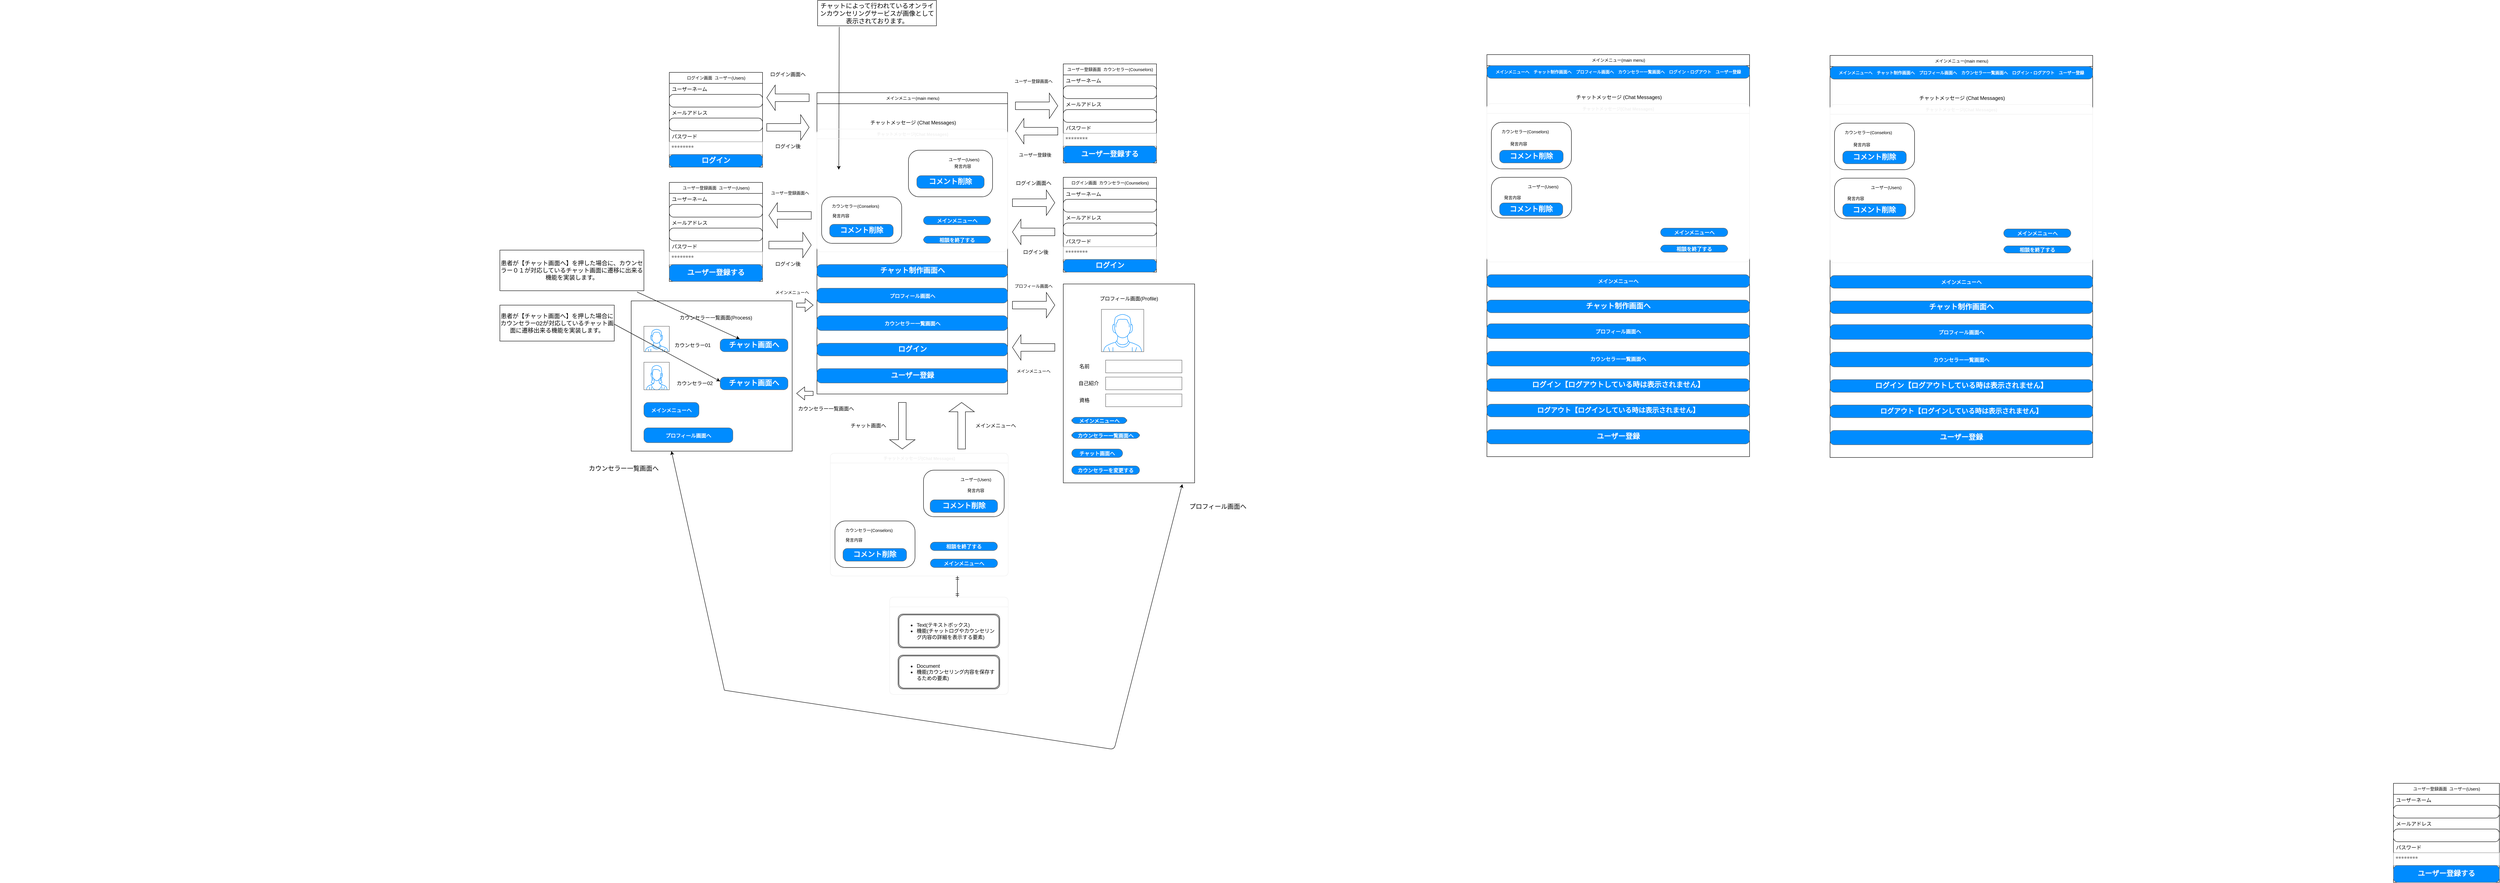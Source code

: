 <mxfile>
    <diagram id="nMnuXORbZ245L0lCiLTD" name="ページ1">
        <mxGraphModel dx="4025" dy="1983" grid="1" gridSize="10" guides="1" tooltips="1" connect="1" arrows="1" fold="1" page="1" pageScale="1" pageWidth="827" pageHeight="1169" math="0" shadow="0">
            <root>
                <mxCell id="0"/>
                <mxCell id="1" parent="0"/>
                <mxCell id="105" value="ログイン画面&amp;nbsp; カウンセラー(Counselors)" style="swimlane;fontStyle=0;childLayout=stackLayout;horizontal=1;startSize=26;fillColor=none;horizontalStack=0;resizeParent=1;resizeParentMax=0;resizeLast=0;collapsible=1;marginBottom=0;html=1;fontSize=10;align=center;" parent="1" vertex="1">
                    <mxGeometry x="770" y="328" width="220" height="224" as="geometry"/>
                </mxCell>
                <mxCell id="106" value="ユーザーネーム" style="text;strokeColor=none;fillColor=none;align=left;verticalAlign=top;spacingLeft=4;spacingRight=4;overflow=hidden;rotatable=0;points=[[0,0.5],[1,0.5]];portConstraint=eastwest;whiteSpace=wrap;html=1;" parent="105" vertex="1">
                    <mxGeometry y="26" width="220" height="26" as="geometry"/>
                </mxCell>
                <mxCell id="107" value="" style="strokeWidth=1;shadow=0;dashed=0;align=center;html=1;shape=mxgraph.mockup.buttons.button;mainText=;buttonStyle=round;fontSize=17;fontStyle=1;fillColor=none;whiteSpace=wrap;" parent="105" vertex="1">
                    <mxGeometry y="52" width="220" height="30" as="geometry"/>
                </mxCell>
                <mxCell id="108" value="メールアドレス" style="text;strokeColor=none;fillColor=none;align=left;verticalAlign=top;spacingLeft=4;spacingRight=4;overflow=hidden;rotatable=0;points=[[0,0.5],[1,0.5]];portConstraint=eastwest;whiteSpace=wrap;html=1;" parent="105" vertex="1">
                    <mxGeometry y="82" width="220" height="26" as="geometry"/>
                </mxCell>
                <mxCell id="109" value="" style="strokeWidth=1;shadow=0;dashed=0;align=center;html=1;shape=mxgraph.mockup.buttons.button;mainText=;buttonStyle=round;fontSize=17;fontStyle=1;fillColor=none;whiteSpace=wrap;" parent="105" vertex="1">
                    <mxGeometry y="108" width="220" height="30" as="geometry"/>
                </mxCell>
                <mxCell id="110" value="パスワード" style="text;strokeColor=none;fillColor=none;align=left;verticalAlign=top;spacingLeft=4;spacingRight=4;overflow=hidden;rotatable=0;points=[[0,0.5],[1,0.5]];portConstraint=eastwest;whiteSpace=wrap;html=1;" parent="105" vertex="1">
                    <mxGeometry y="138" width="220" height="26" as="geometry"/>
                </mxCell>
                <mxCell id="111" value="********" style="strokeWidth=1;shadow=0;dashed=0;align=center;html=1;shape=mxgraph.mockup.forms.pwField;strokeColor=#999999;mainText=;align=left;fontColor=#666666;fontSize=17;spacingLeft=3;" parent="105" vertex="1">
                    <mxGeometry y="164" width="220" height="30" as="geometry"/>
                </mxCell>
                <mxCell id="112" value="ログイン" style="strokeWidth=1;shadow=0;dashed=0;align=center;html=1;shape=mxgraph.mockup.buttons.button;strokeColor=#666666;fontColor=#ffffff;mainText=;buttonStyle=round;fontSize=17;fontStyle=1;fillColor=#008cff;whiteSpace=wrap;" parent="105" vertex="1">
                    <mxGeometry y="194" width="220" height="30" as="geometry"/>
                </mxCell>
                <mxCell id="154" value="&lt;font style=&quot;font-size: 10px;&quot;&gt;ユーザー登録画面&amp;nbsp; ユーザー(Users)&lt;/font&gt;" style="swimlane;fontStyle=0;childLayout=stackLayout;horizontal=1;startSize=26;fillColor=none;horizontalStack=0;resizeParent=1;resizeParentMax=0;resizeLast=0;collapsible=1;marginBottom=0;html=1;align=center;fontSize=10;" parent="1" vertex="1">
                    <mxGeometry x="-160" y="340" width="220" height="234" as="geometry"/>
                </mxCell>
                <mxCell id="155" value="ユーザーネーム" style="text;strokeColor=none;fillColor=none;align=left;verticalAlign=top;spacingLeft=4;spacingRight=4;overflow=hidden;rotatable=0;points=[[0,0.5],[1,0.5]];portConstraint=eastwest;whiteSpace=wrap;html=1;" parent="154" vertex="1">
                    <mxGeometry y="26" width="220" height="26" as="geometry"/>
                </mxCell>
                <mxCell id="156" value="" style="strokeWidth=1;shadow=0;dashed=0;align=center;html=1;shape=mxgraph.mockup.buttons.button;mainText=;buttonStyle=round;fontSize=17;fontStyle=1;fillColor=none;whiteSpace=wrap;" parent="154" vertex="1">
                    <mxGeometry y="52" width="220" height="30" as="geometry"/>
                </mxCell>
                <mxCell id="157" value="メールアドレス" style="text;strokeColor=none;fillColor=none;align=left;verticalAlign=top;spacingLeft=4;spacingRight=4;overflow=hidden;rotatable=0;points=[[0,0.5],[1,0.5]];portConstraint=eastwest;whiteSpace=wrap;html=1;" parent="154" vertex="1">
                    <mxGeometry y="82" width="220" height="26" as="geometry"/>
                </mxCell>
                <mxCell id="158" value="" style="strokeWidth=1;shadow=0;dashed=0;align=center;html=1;shape=mxgraph.mockup.buttons.button;mainText=;buttonStyle=round;fontSize=17;fontStyle=1;fillColor=none;whiteSpace=wrap;" parent="154" vertex="1">
                    <mxGeometry y="108" width="220" height="30" as="geometry"/>
                </mxCell>
                <mxCell id="159" value="パスワード" style="text;strokeColor=none;fillColor=none;align=left;verticalAlign=top;spacingLeft=4;spacingRight=4;overflow=hidden;rotatable=0;points=[[0,0.5],[1,0.5]];portConstraint=eastwest;whiteSpace=wrap;html=1;" parent="154" vertex="1">
                    <mxGeometry y="138" width="220" height="26" as="geometry"/>
                </mxCell>
                <mxCell id="160" value="********" style="strokeWidth=1;shadow=0;dashed=0;align=center;html=1;shape=mxgraph.mockup.forms.pwField;strokeColor=#999999;mainText=;align=left;fontColor=#666666;fontSize=17;spacingLeft=3;" parent="154" vertex="1">
                    <mxGeometry y="164" width="220" height="30" as="geometry"/>
                </mxCell>
                <mxCell id="174" value="ユーザー登録する" style="strokeWidth=1;shadow=0;dashed=0;align=center;html=1;shape=mxgraph.mockup.buttons.button;strokeColor=#666666;fontColor=#ffffff;mainText=;buttonStyle=round;fontSize=17;fontStyle=1;fillColor=#008cff;whiteSpace=wrap;" parent="154" vertex="1">
                    <mxGeometry y="194" width="220" height="40" as="geometry"/>
                </mxCell>
                <mxCell id="185" value="ユーザー登録画面&amp;nbsp; カウンセラー(Counselors)" style="swimlane;fontStyle=0;childLayout=stackLayout;horizontal=1;startSize=26;fillColor=none;horizontalStack=0;resizeParent=1;resizeParentMax=0;resizeLast=0;collapsible=1;marginBottom=0;html=1;align=center;fontSize=10;" parent="1" vertex="1">
                    <mxGeometry x="770" y="60" width="220" height="234" as="geometry"/>
                </mxCell>
                <mxCell id="186" value="ユーザーネーム" style="text;strokeColor=none;fillColor=none;align=left;verticalAlign=top;spacingLeft=4;spacingRight=4;overflow=hidden;rotatable=0;points=[[0,0.5],[1,0.5]];portConstraint=eastwest;whiteSpace=wrap;html=1;" parent="185" vertex="1">
                    <mxGeometry y="26" width="220" height="26" as="geometry"/>
                </mxCell>
                <mxCell id="187" value="" style="strokeWidth=1;shadow=0;dashed=0;align=center;html=1;shape=mxgraph.mockup.buttons.button;mainText=;buttonStyle=round;fontSize=17;fontStyle=1;fillColor=none;whiteSpace=wrap;" parent="185" vertex="1">
                    <mxGeometry y="52" width="220" height="30" as="geometry"/>
                </mxCell>
                <mxCell id="188" value="メールアドレス" style="text;strokeColor=none;fillColor=none;align=left;verticalAlign=top;spacingLeft=4;spacingRight=4;overflow=hidden;rotatable=0;points=[[0,0.5],[1,0.5]];portConstraint=eastwest;whiteSpace=wrap;html=1;" parent="185" vertex="1">
                    <mxGeometry y="82" width="220" height="26" as="geometry"/>
                </mxCell>
                <mxCell id="189" value="" style="strokeWidth=1;shadow=0;dashed=0;align=center;html=1;shape=mxgraph.mockup.buttons.button;mainText=;buttonStyle=round;fontSize=17;fontStyle=1;fillColor=none;whiteSpace=wrap;" parent="185" vertex="1">
                    <mxGeometry y="108" width="220" height="30" as="geometry"/>
                </mxCell>
                <mxCell id="190" value="パスワード" style="text;strokeColor=none;fillColor=none;align=left;verticalAlign=top;spacingLeft=4;spacingRight=4;overflow=hidden;rotatable=0;points=[[0,0.5],[1,0.5]];portConstraint=eastwest;whiteSpace=wrap;html=1;" parent="185" vertex="1">
                    <mxGeometry y="138" width="220" height="26" as="geometry"/>
                </mxCell>
                <mxCell id="191" value="********" style="strokeWidth=1;shadow=0;dashed=0;align=center;html=1;shape=mxgraph.mockup.forms.pwField;strokeColor=#999999;mainText=;align=left;fontColor=#666666;fontSize=17;spacingLeft=3;" parent="185" vertex="1">
                    <mxGeometry y="164" width="220" height="30" as="geometry"/>
                </mxCell>
                <mxCell id="193" value="ユーザー登録する" style="strokeWidth=1;shadow=0;dashed=0;align=center;html=1;shape=mxgraph.mockup.buttons.button;strokeColor=#666666;fontColor=#ffffff;mainText=;buttonStyle=round;fontSize=17;fontStyle=1;fillColor=#008cff;whiteSpace=wrap;" parent="185" vertex="1">
                    <mxGeometry y="194" width="220" height="40" as="geometry"/>
                </mxCell>
                <mxCell id="89" value="ログイン画面&amp;nbsp; ユーザー(Users)" style="swimlane;fontStyle=0;childLayout=stackLayout;horizontal=1;startSize=26;fillColor=none;horizontalStack=0;resizeParent=1;resizeParentMax=0;resizeLast=0;collapsible=1;marginBottom=0;html=1;align=center;fontSize=10;" parent="1" vertex="1">
                    <mxGeometry x="-160" y="80" width="220" height="224" as="geometry"/>
                </mxCell>
                <mxCell id="90" value="ユーザーネーム" style="text;strokeColor=none;fillColor=none;align=left;verticalAlign=top;spacingLeft=4;spacingRight=4;overflow=hidden;rotatable=0;points=[[0,0.5],[1,0.5]];portConstraint=eastwest;whiteSpace=wrap;html=1;" parent="89" vertex="1">
                    <mxGeometry y="26" width="220" height="26" as="geometry"/>
                </mxCell>
                <mxCell id="91" value="" style="strokeWidth=1;shadow=0;dashed=0;align=center;html=1;shape=mxgraph.mockup.buttons.button;mainText=;buttonStyle=round;fontSize=17;fontStyle=1;fillColor=none;whiteSpace=wrap;" parent="89" vertex="1">
                    <mxGeometry y="52" width="220" height="30" as="geometry"/>
                </mxCell>
                <mxCell id="92" value="メールアドレス" style="text;strokeColor=none;fillColor=none;align=left;verticalAlign=top;spacingLeft=4;spacingRight=4;overflow=hidden;rotatable=0;points=[[0,0.5],[1,0.5]];portConstraint=eastwest;whiteSpace=wrap;html=1;" parent="89" vertex="1">
                    <mxGeometry y="82" width="220" height="26" as="geometry"/>
                </mxCell>
                <mxCell id="93" value="" style="strokeWidth=1;shadow=0;dashed=0;align=center;html=1;shape=mxgraph.mockup.buttons.button;mainText=;buttonStyle=round;fontSize=17;fontStyle=1;fillColor=none;whiteSpace=wrap;" parent="89" vertex="1">
                    <mxGeometry y="108" width="220" height="30" as="geometry"/>
                </mxCell>
                <mxCell id="94" value="パスワード" style="text;strokeColor=none;fillColor=none;align=left;verticalAlign=top;spacingLeft=4;spacingRight=4;overflow=hidden;rotatable=0;points=[[0,0.5],[1,0.5]];portConstraint=eastwest;whiteSpace=wrap;html=1;" parent="89" vertex="1">
                    <mxGeometry y="138" width="220" height="26" as="geometry"/>
                </mxCell>
                <mxCell id="95" value="********" style="strokeWidth=1;shadow=0;dashed=0;align=center;html=1;shape=mxgraph.mockup.forms.pwField;strokeColor=#999999;mainText=;align=left;fontColor=#666666;fontSize=17;spacingLeft=3;" parent="89" vertex="1">
                    <mxGeometry y="164" width="220" height="30" as="geometry"/>
                </mxCell>
                <mxCell id="96" value="ログイン" style="strokeWidth=1;shadow=0;dashed=0;align=center;html=1;shape=mxgraph.mockup.buttons.button;strokeColor=#666666;fontColor=#ffffff;mainText=;buttonStyle=round;fontSize=17;fontStyle=1;fillColor=#008cff;whiteSpace=wrap;" parent="89" vertex="1">
                    <mxGeometry y="194" width="220" height="30" as="geometry"/>
                </mxCell>
                <mxCell id="483" value="ユーザー登録画面&amp;nbsp; ユーザー(Users)" style="swimlane;fontStyle=0;childLayout=stackLayout;horizontal=1;startSize=26;fillColor=none;horizontalStack=0;resizeParent=1;resizeParentMax=0;resizeLast=0;collapsible=1;marginBottom=0;html=1;align=center;fontSize=10;" parent="1" vertex="1">
                    <mxGeometry x="3910" y="1760" width="250" height="234" as="geometry"/>
                </mxCell>
                <mxCell id="484" value="ユーザーネーム" style="text;strokeColor=none;fillColor=none;align=left;verticalAlign=top;spacingLeft=4;spacingRight=4;overflow=hidden;rotatable=0;points=[[0,0.5],[1,0.5]];portConstraint=eastwest;whiteSpace=wrap;html=1;" parent="483" vertex="1">
                    <mxGeometry y="26" width="250" height="26" as="geometry"/>
                </mxCell>
                <mxCell id="485" value="" style="strokeWidth=1;shadow=0;dashed=0;align=center;html=1;shape=mxgraph.mockup.buttons.button;mainText=;buttonStyle=round;fontSize=17;fontStyle=1;fillColor=none;whiteSpace=wrap;" parent="483" vertex="1">
                    <mxGeometry y="52" width="250" height="30" as="geometry"/>
                </mxCell>
                <mxCell id="486" value="メールアドレス" style="text;strokeColor=none;fillColor=none;align=left;verticalAlign=top;spacingLeft=4;spacingRight=4;overflow=hidden;rotatable=0;points=[[0,0.5],[1,0.5]];portConstraint=eastwest;whiteSpace=wrap;html=1;" parent="483" vertex="1">
                    <mxGeometry y="82" width="250" height="26" as="geometry"/>
                </mxCell>
                <mxCell id="487" value="" style="strokeWidth=1;shadow=0;dashed=0;align=center;html=1;shape=mxgraph.mockup.buttons.button;mainText=;buttonStyle=round;fontSize=17;fontStyle=1;fillColor=none;whiteSpace=wrap;" parent="483" vertex="1">
                    <mxGeometry y="108" width="250" height="30" as="geometry"/>
                </mxCell>
                <mxCell id="488" value="パスワード" style="text;strokeColor=none;fillColor=none;align=left;verticalAlign=top;spacingLeft=4;spacingRight=4;overflow=hidden;rotatable=0;points=[[0,0.5],[1,0.5]];portConstraint=eastwest;whiteSpace=wrap;html=1;" parent="483" vertex="1">
                    <mxGeometry y="138" width="250" height="26" as="geometry"/>
                </mxCell>
                <mxCell id="489" value="********" style="strokeWidth=1;shadow=0;dashed=0;align=center;html=1;shape=mxgraph.mockup.forms.pwField;strokeColor=#999999;mainText=;align=left;fontColor=#666666;fontSize=17;spacingLeft=3;" parent="483" vertex="1">
                    <mxGeometry y="164" width="250" height="30" as="geometry"/>
                </mxCell>
                <mxCell id="490" value="ユーザー登録する" style="strokeWidth=1;shadow=0;dashed=0;align=center;html=1;shape=mxgraph.mockup.buttons.button;strokeColor=#666666;fontColor=#ffffff;mainText=;buttonStyle=round;fontSize=17;fontStyle=1;fillColor=#008cff;whiteSpace=wrap;" parent="483" vertex="1">
                    <mxGeometry y="194" width="250" height="40" as="geometry"/>
                </mxCell>
                <mxCell id="499" value="チャットメッセージ(Chat Messages)" style="swimlane;whiteSpace=wrap;html=1;rounded=1;dashed=0;strokeColor=rgb(240, 240, 240);fontFamily=Helvetica;fontSize=10;fontColor=rgb(240, 240, 240);fillColor=none;align=center;" parent="1" vertex="1">
                    <mxGeometry x="220" y="980" width="420" height="290" as="geometry"/>
                </mxCell>
                <mxCell id="500" value="ユーザー(Users)" style="html=1;align=right;verticalAlign=top;rounded=1;absoluteArcSize=1;arcSize=50;dashed=0;spacingTop=10;spacingRight=30;fontSize=10;fillColor=none;" parent="499" vertex="1">
                    <mxGeometry x="220" y="40" width="190.5" height="110" as="geometry"/>
                </mxCell>
                <mxCell id="501" value="発言内容" style="text;html=1;strokeColor=none;fillColor=none;align=center;verticalAlign=middle;whiteSpace=wrap;rounded=0;fontSize=10;" parent="499" vertex="1">
                    <mxGeometry x="303" y="75" width="81" height="25" as="geometry"/>
                </mxCell>
                <mxCell id="502" value="コメント削除" style="strokeWidth=1;shadow=0;dashed=0;align=center;html=1;shape=mxgraph.mockup.buttons.button;strokeColor=#666666;fontColor=#ffffff;mainText=;buttonStyle=round;fontSize=17;fontStyle=1;fillColor=#008cff;whiteSpace=wrap;" parent="499" vertex="1">
                    <mxGeometry x="235.75" y="110" width="159" height="30" as="geometry"/>
                </mxCell>
                <mxCell id="503" value="カウンセラー(Conselors)" style="html=1;align=center;verticalAlign=top;rounded=1;absoluteArcSize=1;arcSize=50;dashed=0;spacingTop=10;spacingRight=30;fontSize=10;fillColor=none;" parent="499" vertex="1">
                    <mxGeometry x="11" y="160" width="189" height="110" as="geometry"/>
                </mxCell>
                <mxCell id="504" value="発言内容" style="text;html=1;strokeColor=none;fillColor=none;align=center;verticalAlign=middle;whiteSpace=wrap;rounded=0;fontSize=10;" parent="499" vertex="1">
                    <mxGeometry x="11" y="190" width="90" height="30" as="geometry"/>
                </mxCell>
                <mxCell id="505" value="コメント削除" style="strokeWidth=1;shadow=0;dashed=0;align=center;html=1;shape=mxgraph.mockup.buttons.button;strokeColor=#666666;fontColor=#ffffff;mainText=;buttonStyle=round;fontSize=17;fontStyle=1;fillColor=#008cff;whiteSpace=wrap;" parent="499" vertex="1">
                    <mxGeometry x="30" y="225" width="150" height="30" as="geometry"/>
                </mxCell>
                <mxCell id="773" value="&lt;font style=&quot;font-size: 12px;&quot;&gt;メインメニューへ&lt;/font&gt;" style="strokeWidth=1;shadow=0;dashed=0;align=center;html=1;shape=mxgraph.mockup.buttons.button;strokeColor=#666666;fontColor=#ffffff;mainText=;buttonStyle=round;fontSize=17;fontStyle=1;fillColor=#008cff;whiteSpace=wrap;" parent="499" vertex="1">
                    <mxGeometry x="236.25" y="250" width="158.5" height="20" as="geometry"/>
                </mxCell>
                <mxCell id="1051" value="&lt;span style=&quot;font-size: 12px;&quot;&gt;相談を終了する&lt;/span&gt;" style="strokeWidth=1;shadow=0;dashed=0;align=center;html=1;shape=mxgraph.mockup.buttons.button;strokeColor=#666666;fontColor=#ffffff;mainText=;buttonStyle=round;fontSize=17;fontStyle=1;fillColor=#008cff;whiteSpace=wrap;" parent="499" vertex="1">
                    <mxGeometry x="236" y="210" width="158.5" height="20" as="geometry"/>
                </mxCell>
                <mxCell id="421" value="カウンセリング内容記録と管理画面" style="swimlane;whiteSpace=wrap;html=1;rounded=1;dashed=0;strokeColor=rgb(240, 240, 240);fontFamily=Helvetica;fontSize=10;fontColor=#FFFFFF;startSize=23;fillColor=none;direction=east;" parent="1" vertex="1">
                    <mxGeometry x="360" y="1320" width="280" height="230" as="geometry"/>
                </mxCell>
                <mxCell id="422" value="&lt;ul&gt;&lt;li&gt;&lt;span style=&quot;background-color: initial;&quot;&gt;Text(テキストボックス)&lt;/span&gt;&lt;/li&gt;&lt;li&gt;機能(チャットログやカウンセリング内容の詳細を表示する要素)&lt;/li&gt;&lt;/ul&gt;" style="shape=ext;double=1;rounded=1;whiteSpace=wrap;html=1;align=left;" parent="421" vertex="1">
                    <mxGeometry x="20" y="40" width="240" height="80" as="geometry"/>
                </mxCell>
                <mxCell id="423" value="&lt;ul&gt;&lt;li&gt;Document&lt;/li&gt;&lt;li&gt;機能(カウンセリング内容を保存するための要素)&lt;/li&gt;&lt;/ul&gt;" style="shape=ext;double=1;rounded=1;whiteSpace=wrap;html=1;align=left;" parent="421" vertex="1">
                    <mxGeometry x="20" y="137" width="240" height="80" as="geometry"/>
                </mxCell>
                <mxCell id="650" value="" style="endArrow=ERmandOne;html=1;startArrow=ERmandOne;startFill=0;endFill=0;" parent="1" edge="1">
                    <mxGeometry width="50" height="50" relative="1" as="geometry">
                        <mxPoint x="520" y="1270" as="sourcePoint"/>
                        <mxPoint x="520" y="1320" as="targetPoint"/>
                        <Array as="points"/>
                    </mxGeometry>
                </mxCell>
                <mxCell id="651" value="" style="rounded=0;whiteSpace=wrap;html=1;" parent="1" vertex="1">
                    <mxGeometry x="770" y="580" width="310" height="470" as="geometry"/>
                </mxCell>
                <mxCell id="652" value="プロフィール画面(Profile)" style="text;html=1;strokeColor=none;fillColor=none;align=center;verticalAlign=middle;whiteSpace=wrap;rounded=0;" parent="1" vertex="1">
                    <mxGeometry x="790" y="600" width="270" height="30" as="geometry"/>
                </mxCell>
                <mxCell id="653" value="" style="verticalLabelPosition=bottom;shadow=0;dashed=0;align=center;html=1;verticalAlign=top;strokeWidth=1;shape=mxgraph.mockup.containers.userMale;strokeColor=#666666;strokeColor2=#008cff;" parent="1" vertex="1">
                    <mxGeometry x="860" y="640" width="100" height="100" as="geometry"/>
                </mxCell>
                <mxCell id="654" value="名前" style="text;html=1;strokeColor=none;fillColor=none;align=center;verticalAlign=middle;whiteSpace=wrap;rounded=0;" parent="1" vertex="1">
                    <mxGeometry x="790" y="760" width="60" height="30" as="geometry"/>
                </mxCell>
                <mxCell id="657" value="" style="strokeWidth=1;shadow=0;dashed=0;align=center;html=1;shape=mxgraph.mockup.text.textBox;fontColor=#666666;align=left;fontSize=17;spacingLeft=4;spacingTop=-3;strokeColor=#666666;mainText=" parent="1" vertex="1">
                    <mxGeometry x="870" y="760" width="180" height="30" as="geometry"/>
                </mxCell>
                <mxCell id="658" value="自己紹介" style="text;html=1;strokeColor=none;fillColor=none;align=center;verticalAlign=middle;whiteSpace=wrap;rounded=0;" parent="1" vertex="1">
                    <mxGeometry x="800" y="800" width="60" height="30" as="geometry"/>
                </mxCell>
                <mxCell id="659" value="" style="strokeWidth=1;shadow=0;dashed=0;align=center;html=1;shape=mxgraph.mockup.text.textBox;fontColor=#666666;align=left;fontSize=17;spacingLeft=4;spacingTop=-3;strokeColor=#666666;mainText=" parent="1" vertex="1">
                    <mxGeometry x="870" y="800" width="180" height="30" as="geometry"/>
                </mxCell>
                <mxCell id="660" value="資格" style="text;html=1;strokeColor=none;fillColor=none;align=center;verticalAlign=middle;whiteSpace=wrap;rounded=0;" parent="1" vertex="1">
                    <mxGeometry x="785" y="840" width="70" height="30" as="geometry"/>
                </mxCell>
                <mxCell id="661" value="" style="strokeWidth=1;shadow=0;dashed=0;align=center;html=1;shape=mxgraph.mockup.text.textBox;fontColor=#666666;align=left;fontSize=17;spacingLeft=4;spacingTop=-3;strokeColor=#666666;mainText=" parent="1" vertex="1">
                    <mxGeometry x="870" y="840" width="180" height="30" as="geometry"/>
                </mxCell>
                <mxCell id="664" value="&lt;font style=&quot;font-size: 12px;&quot;&gt;メインメニューへ&lt;/font&gt;" style="strokeWidth=1;shadow=0;dashed=0;align=center;html=1;shape=mxgraph.mockup.buttons.button;strokeColor=#666666;fontColor=#ffffff;mainText=;buttonStyle=round;fontSize=17;fontStyle=1;fillColor=#008cff;whiteSpace=wrap;" parent="1" vertex="1">
                    <mxGeometry x="790" y="895" width="130" height="15" as="geometry"/>
                </mxCell>
                <mxCell id="666" value="&lt;span style=&quot;font-size: 12px;&quot;&gt;カウンセラー一覧画面へ&lt;/span&gt;" style="strokeWidth=1;shadow=0;dashed=0;align=center;html=1;shape=mxgraph.mockup.buttons.button;strokeColor=#666666;fontColor=#ffffff;mainText=;buttonStyle=round;fontSize=17;fontStyle=1;fillColor=#008cff;whiteSpace=wrap;" parent="1" vertex="1">
                    <mxGeometry x="790" y="930" width="160" height="15" as="geometry"/>
                </mxCell>
                <mxCell id="667" value="&lt;font style=&quot;font-size: 12px;&quot;&gt;チャット画面へ&lt;/font&gt;" style="strokeWidth=1;shadow=0;dashed=0;align=center;html=1;shape=mxgraph.mockup.buttons.button;strokeColor=#666666;fontColor=#ffffff;mainText=;buttonStyle=round;fontSize=17;fontStyle=1;fillColor=#008cff;whiteSpace=wrap;" parent="1" vertex="1">
                    <mxGeometry x="790" y="970" width="120" height="20" as="geometry"/>
                </mxCell>
                <mxCell id="669" value="カウンセラー一覧画面(Process)" style="text;html=1;strokeColor=none;fillColor=none;align=center;verticalAlign=middle;whiteSpace=wrap;rounded=0;fontSize=12;" parent="1" vertex="1">
                    <mxGeometry x="-220" y="645" width="340" height="30" as="geometry"/>
                </mxCell>
                <mxCell id="670" value="" style="verticalLabelPosition=bottom;shadow=0;dashed=0;align=center;html=1;verticalAlign=top;strokeWidth=1;shape=mxgraph.mockup.containers.userMale;strokeColor=#666666;strokeColor2=#008cff;fontSize=12;" parent="1" vertex="1">
                    <mxGeometry x="-220" y="680" width="60" height="60" as="geometry"/>
                </mxCell>
                <mxCell id="672" value="" style="verticalLabelPosition=bottom;shadow=0;dashed=0;align=center;html=1;verticalAlign=top;strokeWidth=1;shape=mxgraph.mockup.containers.userFemale;strokeColor=#666666;strokeColor2=#008cff;fontSize=12;" parent="1" vertex="1">
                    <mxGeometry x="-220" y="765" width="60" height="65" as="geometry"/>
                </mxCell>
                <mxCell id="673" value="カウンセラー01" style="text;html=1;strokeColor=none;fillColor=none;align=center;verticalAlign=middle;whiteSpace=wrap;rounded=0;fontSize=12;" parent="1" vertex="1">
                    <mxGeometry x="-150" y="710" width="90" height="30" as="geometry"/>
                </mxCell>
                <mxCell id="674" value="チャット画面へ" style="strokeWidth=1;shadow=0;dashed=0;align=center;html=1;shape=mxgraph.mockup.buttons.button;strokeColor=#666666;fontColor=#ffffff;mainText=;buttonStyle=round;fontSize=17;fontStyle=1;fillColor=#008cff;whiteSpace=wrap;" parent="1" vertex="1">
                    <mxGeometry x="-40" y="800" width="160" height="30" as="geometry"/>
                </mxCell>
                <mxCell id="677" value="チャット画面へ" style="strokeWidth=1;shadow=0;dashed=0;align=center;html=1;shape=mxgraph.mockup.buttons.button;strokeColor=#666666;fontColor=#ffffff;mainText=;buttonStyle=round;fontSize=17;fontStyle=1;fillColor=#008cff;whiteSpace=wrap;" parent="1" vertex="1">
                    <mxGeometry x="-40" y="710" width="160" height="30" as="geometry"/>
                </mxCell>
                <mxCell id="678" value="カウンセラー02" style="text;html=1;strokeColor=none;fillColor=none;align=center;verticalAlign=middle;whiteSpace=wrap;rounded=0;fontSize=12;" parent="1" vertex="1">
                    <mxGeometry x="-150" y="800" width="100" height="30" as="geometry"/>
                </mxCell>
                <mxCell id="680" value="&lt;span style=&quot;font-size: 12px;&quot;&gt;プロフィール画面へ&lt;/span&gt;" style="strokeWidth=1;shadow=0;dashed=0;align=center;html=1;shape=mxgraph.mockup.buttons.button;strokeColor=#666666;fontColor=#ffffff;mainText=;buttonStyle=round;fontSize=17;fontStyle=1;fillColor=#008cff;whiteSpace=wrap;" parent="1" vertex="1">
                    <mxGeometry x="-220" y="920" width="210" height="35" as="geometry"/>
                </mxCell>
                <mxCell id="681" value="&lt;font style=&quot;font-size: 12px;&quot;&gt;メインメニューへ&lt;/font&gt;" style="strokeWidth=1;shadow=0;dashed=0;align=center;html=1;shape=mxgraph.mockup.buttons.button;strokeColor=#666666;fontColor=#ffffff;mainText=;buttonStyle=round;fontSize=17;fontStyle=1;fillColor=#008cff;whiteSpace=wrap;" parent="1" vertex="1">
                    <mxGeometry x="-220" y="860" width="130" height="35" as="geometry"/>
                </mxCell>
                <mxCell id="668" value="" style="rounded=0;whiteSpace=wrap;html=1;fontSize=12;fillColor=none;" parent="1" vertex="1">
                    <mxGeometry x="-250" y="620" width="380" height="355" as="geometry"/>
                </mxCell>
                <mxCell id="769" value="" style="endArrow=classic;html=1;endFill=1;entryX=0.25;entryY=1;entryDx=0;entryDy=0;" parent="1" target="668" edge="1">
                    <mxGeometry width="50" height="50" relative="1" as="geometry">
                        <mxPoint x="-30" y="1540" as="sourcePoint"/>
                        <mxPoint x="-30" y="990" as="targetPoint"/>
                    </mxGeometry>
                </mxCell>
                <mxCell id="776" value="&lt;font style=&quot;font-size: 14px;&quot;&gt;患者が【チャット画面へ】を押した場合に、カウンセラー０１が対応しているチャット画面に遷移に出来る機能を実装します。&lt;/font&gt;" style="rounded=0;whiteSpace=wrap;html=1;" parent="1" vertex="1">
                    <mxGeometry x="-560" y="500" width="340" height="96" as="geometry"/>
                </mxCell>
                <mxCell id="779" value="" style="endArrow=classic;html=1;" parent="1" edge="1">
                    <mxGeometry width="50" height="50" relative="1" as="geometry">
                        <mxPoint x="-190" y="580" as="sourcePoint"/>
                        <mxPoint x="-190" y="580" as="targetPoint"/>
                    </mxGeometry>
                </mxCell>
                <mxCell id="782" value="&lt;font style=&quot;font-size: 14px;&quot;&gt;患者が【チャット画面へ】を押した場合にカウンセラー02が対応しているチャット画面に遷移出来る機能を実装します。&lt;/font&gt;" style="rounded=0;whiteSpace=wrap;html=1;" parent="1" vertex="1">
                    <mxGeometry x="-560" y="630" width="270" height="85" as="geometry"/>
                </mxCell>
                <mxCell id="931" value="" style="shape=singleArrow;whiteSpace=wrap;html=1;fillColor=none;" parent="1" vertex="1">
                    <mxGeometry x="650" y="358" width="100" height="60" as="geometry"/>
                </mxCell>
                <mxCell id="932" value="" style="shape=singleArrow;direction=west;whiteSpace=wrap;html=1;fillColor=none;" parent="1" vertex="1">
                    <mxGeometry x="650" y="427" width="100" height="60" as="geometry"/>
                </mxCell>
                <mxCell id="934" value="" style="shape=singleArrow;direction=west;whiteSpace=wrap;html=1;fillColor=none;" parent="1" vertex="1">
                    <mxGeometry x="657" y="189" width="100" height="60" as="geometry"/>
                </mxCell>
                <mxCell id="941" value="" style="shape=singleArrow;direction=north;whiteSpace=wrap;html=1;fillColor=none;" parent="1" vertex="1">
                    <mxGeometry x="500" y="860" width="60" height="110" as="geometry"/>
                </mxCell>
                <mxCell id="943" value="" style="shape=singleArrow;direction=south;whiteSpace=wrap;html=1;fillColor=none;" parent="1" vertex="1">
                    <mxGeometry x="360" y="860" width="60" height="110" as="geometry"/>
                </mxCell>
                <mxCell id="944" value="" style="shape=singleArrow;direction=west;whiteSpace=wrap;html=1;fillColor=none;" parent="1" vertex="1">
                    <mxGeometry x="70" y="110" width="100" height="60" as="geometry"/>
                </mxCell>
                <mxCell id="945" value="" style="shape=singleArrow;whiteSpace=wrap;html=1;fillColor=none;" parent="1" vertex="1">
                    <mxGeometry x="70" y="180" width="100" height="60" as="geometry"/>
                </mxCell>
                <mxCell id="948" value="" style="endArrow=none;html=1;endFill=0;startArrow=classic;startFill=1;" parent="1" edge="1">
                    <mxGeometry width="50" height="50" relative="1" as="geometry">
                        <mxPoint x="6.25" y="710" as="sourcePoint"/>
                        <mxPoint x="-236.25" y="599" as="targetPoint"/>
                    </mxGeometry>
                </mxCell>
                <mxCell id="952" value="" style="shape=singleArrow;whiteSpace=wrap;html=1;fillColor=none;" parent="1" vertex="1">
                    <mxGeometry x="75" y="458" width="100" height="60" as="geometry"/>
                </mxCell>
                <mxCell id="954" value="" style="shape=singleArrow;direction=west;whiteSpace=wrap;html=1;fillColor=none;" parent="1" vertex="1">
                    <mxGeometry x="75" y="388" width="100" height="60" as="geometry"/>
                </mxCell>
                <mxCell id="961" value="" style="shape=singleArrow;whiteSpace=wrap;html=1;fillColor=none;" parent="1" vertex="1">
                    <mxGeometry x="650" y="600" width="100" height="60" as="geometry"/>
                </mxCell>
                <mxCell id="963" value="" style="shape=singleArrow;direction=west;whiteSpace=wrap;html=1;fillColor=none;" parent="1" vertex="1">
                    <mxGeometry x="650" y="700" width="100" height="60" as="geometry"/>
                </mxCell>
                <mxCell id="976" value="" style="shape=flexArrow;endArrow=classic;html=1;" parent="1" edge="1">
                    <mxGeometry width="50" height="50" relative="1" as="geometry">
                        <mxPoint x="140" y="630" as="sourcePoint"/>
                        <mxPoint x="180" y="630" as="targetPoint"/>
                    </mxGeometry>
                </mxCell>
                <mxCell id="977" value="" style="shape=flexArrow;endArrow=classic;html=1;" parent="1" edge="1">
                    <mxGeometry width="50" height="50" relative="1" as="geometry">
                        <mxPoint x="180" y="838.67" as="sourcePoint"/>
                        <mxPoint x="140" y="838.67" as="targetPoint"/>
                    </mxGeometry>
                </mxCell>
                <mxCell id="1004" value="&lt;font style=&quot;font-size: 12px;&quot;&gt;ログイン後&lt;/font&gt;" style="text;html=1;strokeColor=none;fillColor=none;align=center;verticalAlign=middle;whiteSpace=wrap;rounded=0;fontSize=10;" parent="1" vertex="1">
                    <mxGeometry x="650" y="490" width="110" height="30" as="geometry"/>
                </mxCell>
                <mxCell id="1007" value="&lt;font style=&quot;font-size: 11px;&quot;&gt;ユーザー登録後&lt;/font&gt;" style="text;html=1;strokeColor=none;fillColor=none;align=center;verticalAlign=middle;whiteSpace=wrap;rounded=0;fontSize=10;" parent="1" vertex="1">
                    <mxGeometry x="650" y="260" width="107" height="30" as="geometry"/>
                </mxCell>
                <mxCell id="1011" value="" style="shape=singleArrow;whiteSpace=wrap;html=1;fillColor=none;" parent="1" vertex="1">
                    <mxGeometry x="657" y="129" width="100" height="60" as="geometry"/>
                </mxCell>
                <mxCell id="1014" value="ログイン画面へ" style="text;html=1;strokeColor=none;fillColor=none;align=center;verticalAlign=middle;whiteSpace=wrap;rounded=0;fontSize=12;" parent="1" vertex="1">
                    <mxGeometry x="650" y="327" width="100" height="30" as="geometry"/>
                </mxCell>
                <mxCell id="1015" value="&lt;font style=&quot;font-size: 10px;&quot;&gt;ユーザー登録画面へ&lt;/font&gt;" style="text;html=1;strokeColor=none;fillColor=none;align=center;verticalAlign=middle;whiteSpace=wrap;rounded=0;fontSize=12;" parent="1" vertex="1">
                    <mxGeometry x="650" y="86" width="100" height="30" as="geometry"/>
                </mxCell>
                <mxCell id="1016" value="プロフィール画面へ" style="text;html=1;strokeColor=none;fillColor=none;align=center;verticalAlign=middle;whiteSpace=wrap;rounded=0;fontSize=10;" parent="1" vertex="1">
                    <mxGeometry x="650" y="570" width="100" height="30" as="geometry"/>
                </mxCell>
                <mxCell id="1017" value="メインメニューへ" style="text;html=1;strokeColor=none;fillColor=none;align=center;verticalAlign=middle;whiteSpace=wrap;rounded=0;fontSize=10;" parent="1" vertex="1">
                    <mxGeometry x="650" y="771" width="100" height="30" as="geometry"/>
                </mxCell>
                <mxCell id="1018" value="&lt;font style=&quot;font-size: 12px;&quot;&gt;メインメニューへ&lt;/font&gt;" style="text;html=1;strokeColor=none;fillColor=none;align=center;verticalAlign=middle;whiteSpace=wrap;rounded=0;fontSize=10;" parent="1" vertex="1">
                    <mxGeometry x="540" y="900" width="141" height="30" as="geometry"/>
                </mxCell>
                <mxCell id="1019" value="チャット画面へ" style="text;html=1;strokeColor=none;fillColor=none;align=center;verticalAlign=middle;whiteSpace=wrap;rounded=0;fontSize=12;" parent="1" vertex="1">
                    <mxGeometry x="240" y="900" width="140" height="30" as="geometry"/>
                </mxCell>
                <mxCell id="1020" value="ログイン画面へ" style="text;html=1;strokeColor=none;fillColor=none;align=center;verticalAlign=middle;whiteSpace=wrap;rounded=0;fontSize=12;" parent="1" vertex="1">
                    <mxGeometry x="70" y="70" width="100" height="30" as="geometry"/>
                </mxCell>
                <mxCell id="1024" value="&lt;font style=&quot;font-size: 12px;&quot;&gt;ログイン後&lt;/font&gt;" style="text;html=1;strokeColor=none;fillColor=none;align=center;verticalAlign=middle;whiteSpace=wrap;rounded=0;fontSize=10;" parent="1" vertex="1">
                    <mxGeometry x="65" y="240" width="110" height="30" as="geometry"/>
                </mxCell>
                <mxCell id="1026" value="&lt;font style=&quot;font-size: 10px;&quot;&gt;ユーザー登録画面へ&lt;/font&gt;" style="text;html=1;strokeColor=none;fillColor=none;align=center;verticalAlign=middle;whiteSpace=wrap;rounded=0;fontSize=12;" parent="1" vertex="1">
                    <mxGeometry x="75" y="350" width="100" height="30" as="geometry"/>
                </mxCell>
                <mxCell id="1028" value="&lt;font style=&quot;font-size: 12px;&quot;&gt;ログイン後&lt;/font&gt;" style="text;html=1;strokeColor=none;fillColor=none;align=center;verticalAlign=middle;whiteSpace=wrap;rounded=0;fontSize=10;" parent="1" vertex="1">
                    <mxGeometry x="65" y="518" width="110" height="30" as="geometry"/>
                </mxCell>
                <mxCell id="1030" value="メインメニューへ" style="text;html=1;strokeColor=none;fillColor=none;align=center;verticalAlign=middle;whiteSpace=wrap;rounded=0;fontSize=10;" parent="1" vertex="1">
                    <mxGeometry x="80" y="585" width="100" height="30" as="geometry"/>
                </mxCell>
                <mxCell id="1031" value="カウンセラー一覧画面へ" style="text;html=1;strokeColor=none;fillColor=none;align=center;verticalAlign=middle;whiteSpace=wrap;rounded=0;fontSize=12;" parent="1" vertex="1">
                    <mxGeometry x="130" y="860" width="160" height="30" as="geometry"/>
                </mxCell>
                <mxCell id="1036" value="チャットによって行われているオンラインカウンセリングサービスが画像として表示されております。" style="rounded=0;whiteSpace=wrap;html=1;fontSize=15;fillColor=none;" parent="1" vertex="1">
                    <mxGeometry x="190" y="-90" width="280.5" height="60" as="geometry"/>
                </mxCell>
                <mxCell id="1038" value="" style="endArrow=classic;html=1;fontSize=15;startArrow=none;exitX=0.182;exitY=1.04;exitDx=0;exitDy=0;exitPerimeter=0;" parent="1" edge="1" source="1036">
                    <mxGeometry width="50" height="50" relative="1" as="geometry">
                        <mxPoint x="240" y="-30" as="sourcePoint"/>
                        <mxPoint x="240" y="310" as="targetPoint"/>
                        <Array as="points"/>
                    </mxGeometry>
                </mxCell>
                <mxCell id="1040" value="" style="endArrow=classic;html=1;endFill=1;startArrow=none;startFill=0;" parent="1" edge="1">
                    <mxGeometry width="50" height="50" relative="1" as="geometry">
                        <mxPoint x="-30" y="1540" as="sourcePoint"/>
                        <mxPoint x="1051" y="1053" as="targetPoint"/>
                        <Array as="points">
                            <mxPoint x="890" y="1680"/>
                        </Array>
                    </mxGeometry>
                </mxCell>
                <mxCell id="1041" value="カウンセラー一覧画面へ" style="text;html=1;strokeColor=none;fillColor=none;align=center;verticalAlign=middle;whiteSpace=wrap;rounded=0;fontSize=15;" parent="1" vertex="1">
                    <mxGeometry x="-370" y="1000" width="205" height="30" as="geometry"/>
                </mxCell>
                <mxCell id="1043" value="プロフィール画面へ" style="text;html=1;strokeColor=none;fillColor=none;align=center;verticalAlign=middle;whiteSpace=wrap;rounded=0;fontSize=15;" parent="1" vertex="1">
                    <mxGeometry x="1050" y="1090" width="170" height="30" as="geometry"/>
                </mxCell>
                <mxCell id="1044" value="" style="endArrow=none;html=1;endFill=0;startArrow=classic;startFill=1;" parent="1" edge="1">
                    <mxGeometry width="50" height="50" relative="1" as="geometry">
                        <mxPoint x="-40" y="810" as="sourcePoint"/>
                        <mxPoint x="-290.005" y="675" as="targetPoint"/>
                    </mxGeometry>
                </mxCell>
                <mxCell id="1047" value="&lt;span style=&quot;font-size: 12px;&quot;&gt;カウンセラーを変更する&lt;/span&gt;" style="strokeWidth=1;shadow=0;dashed=0;align=center;html=1;shape=mxgraph.mockup.buttons.button;strokeColor=#666666;fontColor=#ffffff;mainText=;buttonStyle=round;fontSize=17;fontStyle=1;fillColor=#008cff;whiteSpace=wrap;" parent="1" vertex="1">
                    <mxGeometry x="790" y="1010" width="160" height="20" as="geometry"/>
                </mxCell>
                <mxCell id="1148" value="　　　　　　　　　　　　　　　　　" style="text;html=1;strokeColor=none;fillColor=none;align=center;verticalAlign=middle;whiteSpace=wrap;rounded=0;fontSize=12;" vertex="1" parent="1">
                    <mxGeometry x="-1740" y="1200" width="850" height="30" as="geometry"/>
                </mxCell>
                <mxCell id="1262" value="メインメニュー(main menu)" style="swimlane;fontStyle=0;childLayout=stackLayout;horizontal=1;startSize=26;fillColor=none;horizontalStack=0;resizeParent=1;resizeParentMax=0;resizeLast=0;collapsible=1;marginBottom=0;html=1;align=center;fontSize=10;" vertex="1" parent="1">
                    <mxGeometry x="188.5" y="128" width="450" height="712" as="geometry"/>
                </mxCell>
                <mxCell id="1264" value="&amp;nbsp; &amp;nbsp; &amp;nbsp; &amp;nbsp; &amp;nbsp; &amp;nbsp; &amp;nbsp; &amp;nbsp; &amp;nbsp; &amp;nbsp; &amp;nbsp; &amp;nbsp; &amp;nbsp; &amp;nbsp; &amp;nbsp; &amp;nbsp; &amp;nbsp; &amp;nbsp; &amp;nbsp; &amp;nbsp; &amp;nbsp; &amp;nbsp; &amp;nbsp; &amp;nbsp; &amp;nbsp; &amp;nbsp; &amp;nbsp; &amp;nbsp; &amp;nbsp; &amp;nbsp; &amp;nbsp; &amp;nbsp; &amp;nbsp; &amp;nbsp; &amp;nbsp; &amp;nbsp; &amp;nbsp; &amp;nbsp; &amp;nbsp; &amp;nbsp; &amp;nbsp; &amp;nbsp; &amp;nbsp; &amp;nbsp; &amp;nbsp; &amp;nbsp; &amp;nbsp; &amp;nbsp; &amp;nbsp; &amp;nbsp; &amp;nbsp; &amp;nbsp; &amp;nbsp; &amp;nbsp; &amp;nbsp; &amp;nbsp; &amp;nbsp; &amp;nbsp; &amp;nbsp; &amp;nbsp; &amp;nbsp; &amp;nbsp; &amp;nbsp; &amp;nbsp; &amp;nbsp; &amp;nbsp;" style="text;html=1;strokeColor=none;fillColor=none;align=center;verticalAlign=middle;whiteSpace=wrap;rounded=0;" vertex="1" parent="1262">
                    <mxGeometry y="26" width="450" height="30" as="geometry"/>
                </mxCell>
                <mxCell id="1265" value="&amp;nbsp; &amp;nbsp; &amp;nbsp; &amp;nbsp; &amp;nbsp; &amp;nbsp; &amp;nbsp; &amp;nbsp; &amp;nbsp; &amp;nbsp;チャットメッセージ (Chat Messages)&amp;nbsp; &amp;nbsp; &amp;nbsp; &amp;nbsp; &amp;nbsp; &amp;nbsp; &amp;nbsp; &amp;nbsp; &amp;nbsp;&amp;nbsp;" style="text;html=1;strokeColor=none;fillColor=none;align=center;verticalAlign=middle;whiteSpace=wrap;rounded=0;" vertex="1" parent="1262">
                    <mxGeometry y="56" width="450" height="30" as="geometry"/>
                </mxCell>
                <mxCell id="1266" value="チャットメッセージ(Chat Messages)" style="swimlane;whiteSpace=wrap;html=1;rounded=1;dashed=0;strokeColor=rgb(240, 240, 240);fontFamily=Helvetica;fontSize=10;fontColor=rgb(240, 240, 240);fillColor=none;align=center;" vertex="1" parent="1262">
                    <mxGeometry y="86" width="450" height="290" as="geometry"/>
                </mxCell>
                <mxCell id="1267" value="発言内容" style="text;html=1;strokeColor=none;fillColor=none;align=center;verticalAlign=middle;whiteSpace=wrap;rounded=0;fontSize=10;" vertex="1" parent="1266">
                    <mxGeometry x="303" y="75" width="81" height="25" as="geometry"/>
                </mxCell>
                <mxCell id="1268" value="コメント削除" style="strokeWidth=1;shadow=0;dashed=0;align=center;html=1;shape=mxgraph.mockup.buttons.button;strokeColor=#666666;fontColor=#ffffff;mainText=;buttonStyle=round;fontSize=17;fontStyle=1;fillColor=#008cff;whiteSpace=wrap;" vertex="1" parent="1266">
                    <mxGeometry x="235.75" y="110" width="159" height="30" as="geometry"/>
                </mxCell>
                <mxCell id="1269" value="カウンセラー(Conselors)" style="html=1;align=center;verticalAlign=top;rounded=1;absoluteArcSize=1;arcSize=50;dashed=0;spacingTop=10;spacingRight=30;fontSize=10;fillColor=none;" vertex="1" parent="1266">
                    <mxGeometry x="11" y="160" width="189" height="110" as="geometry"/>
                </mxCell>
                <mxCell id="1270" value="発言内容" style="text;html=1;strokeColor=none;fillColor=none;align=center;verticalAlign=middle;whiteSpace=wrap;rounded=0;fontSize=10;" vertex="1" parent="1266">
                    <mxGeometry x="11" y="190" width="90" height="30" as="geometry"/>
                </mxCell>
                <mxCell id="1271" value="コメント削除" style="strokeWidth=1;shadow=0;dashed=0;align=center;html=1;shape=mxgraph.mockup.buttons.button;strokeColor=#666666;fontColor=#ffffff;mainText=;buttonStyle=round;fontSize=17;fontStyle=1;fillColor=#008cff;whiteSpace=wrap;" vertex="1" parent="1266">
                    <mxGeometry x="30" y="225" width="150" height="30" as="geometry"/>
                </mxCell>
                <mxCell id="1272" value="ユーザー(Users)" style="html=1;align=right;verticalAlign=top;rounded=1;absoluteArcSize=1;arcSize=50;dashed=0;spacingTop=10;spacingRight=30;fontSize=10;fillColor=none;" vertex="1" parent="1266">
                    <mxGeometry x="216" y="50" width="198.5" height="110" as="geometry"/>
                </mxCell>
                <mxCell id="1273" value="&lt;span style=&quot;font-size: 12px;&quot;&gt;メインメニューへ&lt;/span&gt;" style="strokeWidth=1;shadow=0;dashed=0;align=center;html=1;shape=mxgraph.mockup.buttons.button;strokeColor=#666666;fontColor=#ffffff;mainText=;buttonStyle=round;fontSize=17;fontStyle=1;fillColor=#008cff;whiteSpace=wrap;" vertex="1" parent="1266">
                    <mxGeometry x="251.5" y="206" width="158.5" height="20" as="geometry"/>
                </mxCell>
                <mxCell id="1274" value="&lt;span style=&quot;font-size: 12px;&quot;&gt;相談を終了する&lt;/span&gt;" style="strokeWidth=1;shadow=0;dashed=0;align=center;html=1;shape=mxgraph.mockup.buttons.button;strokeColor=#666666;fontColor=#ffffff;mainText=;buttonStyle=round;fontSize=17;fontStyle=1;fillColor=#008cff;whiteSpace=wrap;" vertex="1" parent="1266">
                    <mxGeometry x="251.5" y="253" width="158.5" height="17" as="geometry"/>
                </mxCell>
                <mxCell id="1275" value="&amp;nbsp; &amp;nbsp; &amp;nbsp; &amp;nbsp; &amp;nbsp; &amp;nbsp; &amp;nbsp; &amp;nbsp; &amp;nbsp; &amp;nbsp; &amp;nbsp; &amp;nbsp; &amp;nbsp; &amp;nbsp; &amp;nbsp; &amp;nbsp; &amp;nbsp; &amp;nbsp; &amp;nbsp; &amp;nbsp; &amp;nbsp; &amp;nbsp; &amp;nbsp; &amp;nbsp; &amp;nbsp; &amp;nbsp; &amp;nbsp; &amp;nbsp; &amp;nbsp; &amp;nbsp; &amp;nbsp; &amp;nbsp; &amp;nbsp; &amp;nbsp; &amp;nbsp; &amp;nbsp; &amp;nbsp; &amp;nbsp; &amp;nbsp; &amp;nbsp; &amp;nbsp; &amp;nbsp; &amp;nbsp; &amp;nbsp; &amp;nbsp; &amp;nbsp; &amp;nbsp; &amp;nbsp; &amp;nbsp; &amp;nbsp; &amp;nbsp; &amp;nbsp; &amp;nbsp; &amp;nbsp; &amp;nbsp; &amp;nbsp; &amp;nbsp; &amp;nbsp; &amp;nbsp; &amp;nbsp; &amp;nbsp; &amp;nbsp; &amp;nbsp; &amp;nbsp; &amp;nbsp; &amp;nbsp; &amp;nbsp;&amp;nbsp;" style="text;html=1;strokeColor=none;fillColor=none;align=center;verticalAlign=middle;whiteSpace=wrap;rounded=0;" vertex="1" parent="1262">
                    <mxGeometry y="376" width="450" height="30" as="geometry"/>
                </mxCell>
                <mxCell id="1276" value="チャット制作画面へ" style="strokeWidth=1;shadow=0;dashed=0;align=center;html=1;shape=mxgraph.mockup.buttons.button;strokeColor=#666666;fontColor=#ffffff;mainText=;buttonStyle=round;fontSize=17;fontStyle=1;fillColor=#008cff;whiteSpace=wrap;" vertex="1" parent="1262">
                    <mxGeometry y="406" width="450" height="30" as="geometry"/>
                </mxCell>
                <mxCell id="1277" style="text;strokeColor=none;fillColor=none;align=left;verticalAlign=top;spacingLeft=4;spacingRight=4;overflow=hidden;rotatable=0;points=[[0,0.5],[1,0.5]];portConstraint=eastwest;whiteSpace=wrap;html=1;" vertex="1" parent="1262">
                    <mxGeometry y="436" width="450" height="26" as="geometry"/>
                </mxCell>
                <mxCell id="1211" value="&lt;span style=&quot;font-size: 12px;&quot;&gt;プロフィール画面へ&lt;/span&gt;" style="strokeWidth=1;shadow=0;dashed=0;align=center;html=1;shape=mxgraph.mockup.buttons.button;strokeColor=#666666;fontColor=#ffffff;mainText=;buttonStyle=round;fontSize=17;fontStyle=1;fillColor=#008cff;whiteSpace=wrap;" vertex="1" parent="1262">
                    <mxGeometry y="462" width="450" height="35" as="geometry"/>
                </mxCell>
                <mxCell id="1278" value="　　　　　　　　　　　　　　　　　" style="text;html=1;strokeColor=none;fillColor=none;align=center;verticalAlign=middle;whiteSpace=wrap;rounded=0;fontSize=12;" vertex="1" parent="1262">
                    <mxGeometry y="497" width="450" height="30" as="geometry"/>
                </mxCell>
                <mxCell id="1279" value="&lt;span style=&quot;font-size: 12px;&quot;&gt;カウンセラー一覧画面へ&lt;/span&gt;" style="strokeWidth=1;shadow=0;dashed=0;align=center;html=1;shape=mxgraph.mockup.buttons.button;strokeColor=#666666;fontColor=#ffffff;mainText=;buttonStyle=round;fontSize=17;fontStyle=1;fillColor=#008cff;whiteSpace=wrap;" vertex="1" parent="1262">
                    <mxGeometry y="527" width="450" height="35" as="geometry"/>
                </mxCell>
                <mxCell id="1280" value="　　　　　　　　　　　　　　　　　" style="text;html=1;strokeColor=none;fillColor=none;align=center;verticalAlign=middle;whiteSpace=wrap;rounded=0;fontSize=12;" vertex="1" parent="1262">
                    <mxGeometry y="562" width="450" height="30" as="geometry"/>
                </mxCell>
                <mxCell id="1263" value="ログイン" style="strokeWidth=1;shadow=0;dashed=0;align=center;html=1;shape=mxgraph.mockup.buttons.button;strokeColor=#666666;fontColor=#ffffff;mainText=;buttonStyle=round;fontSize=17;fontStyle=1;fillColor=#008cff;whiteSpace=wrap;" vertex="1" parent="1262">
                    <mxGeometry y="592" width="450" height="30" as="geometry"/>
                </mxCell>
                <mxCell id="1284" value="　　　　　　　　　　　　　　　　　" style="text;html=1;strokeColor=none;fillColor=none;align=center;verticalAlign=middle;whiteSpace=wrap;rounded=0;fontSize=12;" vertex="1" parent="1262">
                    <mxGeometry y="622" width="450" height="30" as="geometry"/>
                </mxCell>
                <mxCell id="1281" value="ユーザー登録" style="strokeWidth=1;shadow=0;dashed=0;align=center;html=1;shape=mxgraph.mockup.buttons.button;strokeColor=#666666;fontColor=#ffffff;mainText=;buttonStyle=round;fontSize=17;fontStyle=1;fillColor=#008cff;whiteSpace=wrap;" vertex="1" parent="1262">
                    <mxGeometry y="652" width="450" height="34" as="geometry"/>
                </mxCell>
                <mxCell id="1288" style="text;strokeColor=none;fillColor=none;align=left;verticalAlign=top;spacingLeft=4;spacingRight=4;overflow=hidden;rotatable=0;points=[[0,0.5],[1,0.5]];portConstraint=eastwest;whiteSpace=wrap;html=1;" vertex="1" parent="1262">
                    <mxGeometry y="686" width="450" height="26" as="geometry"/>
                </mxCell>
                <mxCell id="1367" value="メインメニュー(main menu)" style="swimlane;fontStyle=0;childLayout=stackLayout;horizontal=1;startSize=26;fillColor=none;horizontalStack=0;resizeParent=1;resizeParentMax=0;resizeLast=0;collapsible=1;marginBottom=0;html=1;align=center;fontSize=10;" vertex="1" parent="1">
                    <mxGeometry x="1770" y="38" width="620" height="950" as="geometry"/>
                </mxCell>
                <mxCell id="1404" value="&lt;div style=&quot;font-size: 10px;&quot;&gt;&lt;font style=&quot;font-size: 10px; background-color: initial;&quot;&gt;メインメニューへ　チャット制作画面へ　プロフィール画面へ　カウンセラー一覧画面へ　ログイン・ログアウト　ユーザー登録&lt;/font&gt;&lt;span style=&quot;background-color: initial; font-size: 10px;&quot;&gt;　&lt;/span&gt;&lt;/div&gt;" style="strokeWidth=1;shadow=0;dashed=0;align=center;html=1;shape=mxgraph.mockup.buttons.button;strokeColor=#666666;fontColor=#ffffff;mainText=;buttonStyle=round;fontSize=10;fontStyle=1;fillColor=#008cff;whiteSpace=wrap;" vertex="1" parent="1367">
                    <mxGeometry y="26" width="620" height="30" as="geometry"/>
                </mxCell>
                <mxCell id="1401" value="&amp;nbsp; &amp;nbsp; &amp;nbsp; &amp;nbsp; &amp;nbsp; &amp;nbsp; &amp;nbsp; &amp;nbsp; &amp;nbsp; &amp;nbsp; &amp;nbsp; &amp;nbsp; &amp;nbsp; &amp;nbsp; &amp;nbsp; &amp;nbsp; &amp;nbsp; &amp;nbsp; &amp;nbsp; &amp;nbsp; &amp;nbsp; &amp;nbsp; &amp;nbsp; &amp;nbsp; &amp;nbsp; &amp;nbsp; &amp;nbsp; &amp;nbsp; &amp;nbsp; &amp;nbsp; &amp;nbsp; &amp;nbsp; &amp;nbsp; &amp;nbsp; &amp;nbsp; &amp;nbsp; &amp;nbsp; &amp;nbsp; &amp;nbsp; &amp;nbsp; &amp;nbsp; &amp;nbsp; &amp;nbsp; &amp;nbsp; &amp;nbsp; &amp;nbsp; &amp;nbsp; &amp;nbsp; &amp;nbsp; &amp;nbsp; &amp;nbsp; &amp;nbsp; &amp;nbsp; &amp;nbsp; &amp;nbsp; &amp;nbsp; &amp;nbsp; &amp;nbsp; &amp;nbsp; &amp;nbsp; &amp;nbsp; &amp;nbsp; &amp;nbsp; &amp;nbsp; &amp;nbsp; &amp;nbsp;" style="text;html=1;strokeColor=none;fillColor=none;align=center;verticalAlign=middle;whiteSpace=wrap;rounded=0;" vertex="1" parent="1367">
                    <mxGeometry y="56" width="620" height="30" as="geometry"/>
                </mxCell>
                <mxCell id="1369" value="&amp;nbsp; &amp;nbsp; &amp;nbsp; &amp;nbsp; &amp;nbsp; &amp;nbsp; &amp;nbsp; &amp;nbsp; &amp;nbsp; &amp;nbsp;チャットメッセージ (Chat Messages)&amp;nbsp; &amp;nbsp; &amp;nbsp; &amp;nbsp; &amp;nbsp; &amp;nbsp; &amp;nbsp; &amp;nbsp; &amp;nbsp;&amp;nbsp;" style="text;html=1;strokeColor=none;fillColor=none;align=center;verticalAlign=middle;whiteSpace=wrap;rounded=0;" vertex="1" parent="1367">
                    <mxGeometry y="86" width="620" height="30" as="geometry"/>
                </mxCell>
                <mxCell id="1370" value="チャットメッセージ(Chat Messages)" style="swimlane;whiteSpace=wrap;html=1;rounded=1;dashed=0;strokeColor=rgb(240, 240, 240);fontFamily=Helvetica;fontSize=10;fontColor=rgb(240, 240, 240);fillColor=none;align=center;" vertex="1" parent="1367">
                    <mxGeometry y="116" width="620" height="374" as="geometry"/>
                </mxCell>
                <mxCell id="1371" value="発言内容" style="text;html=1;strokeColor=none;fillColor=none;align=center;verticalAlign=middle;whiteSpace=wrap;rounded=0;fontSize=10;" vertex="1" parent="1370">
                    <mxGeometry x="20" y="209.5" width="81" height="25" as="geometry"/>
                </mxCell>
                <mxCell id="1372" value="コメント削除" style="strokeWidth=1;shadow=0;dashed=0;align=center;html=1;shape=mxgraph.mockup.buttons.button;strokeColor=#666666;fontColor=#ffffff;mainText=;buttonStyle=round;fontSize=17;fontStyle=1;fillColor=#008cff;whiteSpace=wrap;" vertex="1" parent="1370">
                    <mxGeometry x="30" y="234.5" width="149" height="30" as="geometry"/>
                </mxCell>
                <mxCell id="1373" value="カウンセラー(Conselors)" style="html=1;align=center;verticalAlign=top;rounded=1;absoluteArcSize=1;arcSize=50;dashed=0;spacingTop=10;spacingRight=30;fontSize=10;fillColor=none;" vertex="1" parent="1370">
                    <mxGeometry x="10.5" y="44" width="189" height="110" as="geometry"/>
                </mxCell>
                <mxCell id="1374" value="発言内容" style="text;html=1;strokeColor=none;fillColor=none;align=center;verticalAlign=middle;whiteSpace=wrap;rounded=0;fontSize=10;" vertex="1" parent="1370">
                    <mxGeometry x="30" y="80" width="90" height="30" as="geometry"/>
                </mxCell>
                <mxCell id="1375" value="コメント削除" style="strokeWidth=1;shadow=0;dashed=0;align=center;html=1;shape=mxgraph.mockup.buttons.button;strokeColor=#666666;fontColor=#ffffff;mainText=;buttonStyle=round;fontSize=17;fontStyle=1;fillColor=#008cff;whiteSpace=wrap;" vertex="1" parent="1370">
                    <mxGeometry x="30" y="110" width="150" height="30" as="geometry"/>
                </mxCell>
                <mxCell id="1376" value="ユーザー(Users)" style="html=1;align=right;verticalAlign=top;rounded=1;absoluteArcSize=1;arcSize=50;dashed=0;spacingTop=10;spacingRight=30;fontSize=10;fillColor=none;" vertex="1" parent="1370">
                    <mxGeometry x="10.5" y="174" width="189.5" height="96" as="geometry"/>
                </mxCell>
                <mxCell id="1377" value="&lt;span style=&quot;font-size: 12px;&quot;&gt;メインメニューへ&lt;/span&gt;" style="strokeWidth=1;shadow=0;dashed=0;align=center;html=1;shape=mxgraph.mockup.buttons.button;strokeColor=#666666;fontColor=#ffffff;mainText=;buttonStyle=round;fontSize=17;fontStyle=1;fillColor=#008cff;whiteSpace=wrap;" vertex="1" parent="1370">
                    <mxGeometry x="410" y="294" width="158.5" height="20" as="geometry"/>
                </mxCell>
                <mxCell id="1378" value="&lt;span style=&quot;font-size: 12px;&quot;&gt;相談を終了する&lt;/span&gt;" style="strokeWidth=1;shadow=0;dashed=0;align=center;html=1;shape=mxgraph.mockup.buttons.button;strokeColor=#666666;fontColor=#ffffff;mainText=;buttonStyle=round;fontSize=17;fontStyle=1;fillColor=#008cff;whiteSpace=wrap;" vertex="1" parent="1370">
                    <mxGeometry x="410" y="334" width="158.5" height="17" as="geometry"/>
                </mxCell>
                <mxCell id="1433" value="&amp;nbsp; &amp;nbsp; &amp;nbsp; &amp;nbsp; &amp;nbsp; &amp;nbsp; &amp;nbsp; &amp;nbsp; &amp;nbsp; &amp;nbsp; &amp;nbsp; &amp;nbsp; &amp;nbsp; &amp;nbsp; &amp;nbsp; &amp;nbsp; &amp;nbsp; &amp;nbsp; &amp;nbsp; &amp;nbsp; &amp;nbsp; &amp;nbsp; &amp;nbsp; &amp;nbsp; &amp;nbsp; &amp;nbsp; &amp;nbsp; &amp;nbsp; &amp;nbsp; &amp;nbsp; &amp;nbsp; &amp;nbsp; &amp;nbsp; &amp;nbsp; &amp;nbsp; &amp;nbsp; &amp;nbsp; &amp;nbsp; &amp;nbsp; &amp;nbsp; &amp;nbsp; &amp;nbsp; &amp;nbsp; &amp;nbsp; &amp;nbsp; &amp;nbsp; &amp;nbsp; &amp;nbsp; &amp;nbsp; &amp;nbsp; &amp;nbsp; &amp;nbsp; &amp;nbsp; &amp;nbsp; &amp;nbsp; &amp;nbsp; &amp;nbsp; &amp;nbsp; &amp;nbsp; &amp;nbsp; &amp;nbsp; &amp;nbsp; &amp;nbsp; &amp;nbsp; &amp;nbsp; &amp;nbsp; &amp;nbsp;&amp;nbsp;" style="text;html=1;strokeColor=none;fillColor=none;align=center;verticalAlign=middle;whiteSpace=wrap;rounded=0;" vertex="1" parent="1367">
                    <mxGeometry y="490" width="620" height="30" as="geometry"/>
                </mxCell>
                <mxCell id="1429" value="&lt;span style=&quot;font-size: 12px;&quot;&gt;メインメニューへ&lt;/span&gt;" style="strokeWidth=1;shadow=0;dashed=0;align=center;html=1;shape=mxgraph.mockup.buttons.button;strokeColor=#666666;fontColor=#ffffff;mainText=;buttonStyle=round;fontSize=17;fontStyle=1;fillColor=#008cff;whiteSpace=wrap;" vertex="1" parent="1367">
                    <mxGeometry y="520" width="620" height="30" as="geometry"/>
                </mxCell>
                <mxCell id="1432" value="&amp;nbsp; &amp;nbsp; &amp;nbsp; &amp;nbsp; &amp;nbsp; &amp;nbsp; &amp;nbsp; &amp;nbsp; &amp;nbsp; &amp;nbsp; &amp;nbsp; &amp;nbsp; &amp;nbsp; &amp;nbsp; &amp;nbsp; &amp;nbsp; &amp;nbsp; &amp;nbsp; &amp;nbsp; &amp;nbsp; &amp;nbsp; &amp;nbsp; &amp;nbsp; &amp;nbsp; &amp;nbsp; &amp;nbsp; &amp;nbsp; &amp;nbsp; &amp;nbsp; &amp;nbsp; &amp;nbsp; &amp;nbsp; &amp;nbsp; &amp;nbsp; &amp;nbsp; &amp;nbsp; &amp;nbsp; &amp;nbsp; &amp;nbsp; &amp;nbsp; &amp;nbsp; &amp;nbsp; &amp;nbsp; &amp;nbsp; &amp;nbsp; &amp;nbsp; &amp;nbsp; &amp;nbsp; &amp;nbsp; &amp;nbsp; &amp;nbsp; &amp;nbsp; &amp;nbsp; &amp;nbsp; &amp;nbsp; &amp;nbsp; &amp;nbsp; &amp;nbsp; &amp;nbsp; &amp;nbsp; &amp;nbsp; &amp;nbsp; &amp;nbsp; &amp;nbsp; &amp;nbsp; &amp;nbsp;" style="text;html=1;strokeColor=none;fillColor=none;align=center;verticalAlign=middle;whiteSpace=wrap;rounded=0;" vertex="1" parent="1367">
                    <mxGeometry y="550" width="620" height="30" as="geometry"/>
                </mxCell>
                <mxCell id="1380" value="チャット制作画面へ" style="strokeWidth=1;shadow=0;dashed=0;align=center;html=1;shape=mxgraph.mockup.buttons.button;strokeColor=#666666;fontColor=#ffffff;mainText=;buttonStyle=round;fontSize=17;fontStyle=1;fillColor=#008cff;whiteSpace=wrap;" vertex="1" parent="1367">
                    <mxGeometry y="580" width="620" height="30" as="geometry"/>
                </mxCell>
                <mxCell id="1381" style="text;strokeColor=none;fillColor=none;align=left;verticalAlign=top;spacingLeft=4;spacingRight=4;overflow=hidden;rotatable=0;points=[[0,0.5],[1,0.5]];portConstraint=eastwest;whiteSpace=wrap;html=1;" vertex="1" parent="1367">
                    <mxGeometry y="610" width="620" height="26" as="geometry"/>
                </mxCell>
                <mxCell id="1382" value="&lt;span style=&quot;font-size: 12px;&quot;&gt;プロフィール画面へ&lt;/span&gt;" style="strokeWidth=1;shadow=0;dashed=0;align=center;html=1;shape=mxgraph.mockup.buttons.button;strokeColor=#666666;fontColor=#ffffff;mainText=;buttonStyle=round;fontSize=17;fontStyle=1;fillColor=#008cff;whiteSpace=wrap;" vertex="1" parent="1367">
                    <mxGeometry y="636" width="620" height="35" as="geometry"/>
                </mxCell>
                <mxCell id="1383" value="　　　　　　　　　　　　　　　　　" style="text;html=1;strokeColor=none;fillColor=none;align=center;verticalAlign=middle;whiteSpace=wrap;rounded=0;fontSize=12;" vertex="1" parent="1367">
                    <mxGeometry y="671" width="620" height="30" as="geometry"/>
                </mxCell>
                <mxCell id="1384" value="&lt;span style=&quot;font-size: 12px;&quot;&gt;カウンセラー一覧画面へ&lt;/span&gt;" style="strokeWidth=1;shadow=0;dashed=0;align=center;html=1;shape=mxgraph.mockup.buttons.button;strokeColor=#666666;fontColor=#ffffff;mainText=;buttonStyle=round;fontSize=17;fontStyle=1;fillColor=#008cff;whiteSpace=wrap;" vertex="1" parent="1367">
                    <mxGeometry y="701" width="620" height="35" as="geometry"/>
                </mxCell>
                <mxCell id="1385" value="　　　　　　　　　　　　　　　　　" style="text;html=1;strokeColor=none;fillColor=none;align=center;verticalAlign=middle;whiteSpace=wrap;rounded=0;fontSize=12;" vertex="1" parent="1367">
                    <mxGeometry y="736" width="620" height="30" as="geometry"/>
                </mxCell>
                <mxCell id="1394" value="ログイン【ログアウトしている時は表示されません】" style="strokeWidth=1;shadow=0;dashed=0;align=center;html=1;shape=mxgraph.mockup.buttons.button;strokeColor=#666666;fontColor=#ffffff;mainText=;buttonStyle=round;fontSize=17;fontStyle=1;fillColor=#008cff;whiteSpace=wrap;" vertex="1" parent="1367">
                    <mxGeometry y="766" width="620" height="30" as="geometry"/>
                </mxCell>
                <mxCell id="1395" value="　　　　　　　　　　　　　　　　　" style="text;html=1;strokeColor=none;fillColor=none;align=center;verticalAlign=middle;whiteSpace=wrap;rounded=0;fontSize=12;" vertex="1" parent="1367">
                    <mxGeometry y="796" width="620" height="30" as="geometry"/>
                </mxCell>
                <mxCell id="1399" value="&lt;font style=&quot;font-size: 16px;&quot;&gt;ログアウト【ログインしている時は表示されません】&lt;/font&gt;" style="strokeWidth=1;shadow=0;dashed=0;align=center;html=1;shape=mxgraph.mockup.buttons.button;strokeColor=#666666;fontColor=#ffffff;mainText=;buttonStyle=round;fontSize=17;fontStyle=1;fillColor=#008cff;whiteSpace=wrap;" vertex="1" parent="1367">
                    <mxGeometry y="826" width="620" height="30" as="geometry"/>
                </mxCell>
                <mxCell id="1392" value="　　　　　　　　　　　　　　　　　" style="text;html=1;strokeColor=none;fillColor=none;align=center;verticalAlign=middle;whiteSpace=wrap;rounded=0;fontSize=12;" vertex="1" parent="1367">
                    <mxGeometry y="856" width="620" height="30" as="geometry"/>
                </mxCell>
                <mxCell id="1388" value="ユーザー登録" style="strokeWidth=1;shadow=0;dashed=0;align=center;html=1;shape=mxgraph.mockup.buttons.button;strokeColor=#666666;fontColor=#ffffff;mainText=;buttonStyle=round;fontSize=17;fontStyle=1;fillColor=#008cff;whiteSpace=wrap;" vertex="1" parent="1367">
                    <mxGeometry y="886" width="620" height="34" as="geometry"/>
                </mxCell>
                <mxCell id="1434" value="&amp;nbsp; &amp;nbsp; &amp;nbsp; &amp;nbsp; &amp;nbsp; &amp;nbsp; &amp;nbsp; &amp;nbsp; &amp;nbsp; &amp;nbsp; &amp;nbsp; &amp;nbsp; &amp;nbsp; &amp;nbsp; &amp;nbsp; &amp;nbsp; &amp;nbsp; &amp;nbsp; &amp;nbsp; &amp;nbsp; &amp;nbsp; &amp;nbsp; &amp;nbsp; &amp;nbsp; &amp;nbsp; &amp;nbsp; &amp;nbsp; &amp;nbsp; &amp;nbsp; &amp;nbsp; &amp;nbsp; &amp;nbsp; &amp;nbsp; &amp;nbsp; &amp;nbsp; &amp;nbsp; &amp;nbsp; &amp;nbsp; &amp;nbsp; &amp;nbsp; &amp;nbsp; &amp;nbsp; &amp;nbsp; &amp;nbsp; &amp;nbsp; &amp;nbsp; &amp;nbsp; &amp;nbsp; &amp;nbsp; &amp;nbsp; &amp;nbsp; &amp;nbsp; &amp;nbsp; &amp;nbsp; &amp;nbsp; &amp;nbsp; &amp;nbsp; &amp;nbsp; &amp;nbsp; &amp;nbsp; &amp;nbsp; &amp;nbsp; &amp;nbsp; &amp;nbsp; &amp;nbsp; &amp;nbsp;" style="text;html=1;strokeColor=none;fillColor=none;align=center;verticalAlign=middle;whiteSpace=wrap;rounded=0;" vertex="1" parent="1367">
                    <mxGeometry y="920" width="620" height="30" as="geometry"/>
                </mxCell>
                <mxCell id="1387" value="　　　　　　　　　　　　　　　　　" style="text;html=1;strokeColor=none;fillColor=none;align=center;verticalAlign=middle;whiteSpace=wrap;rounded=0;fontSize=12;" vertex="1" parent="1">
                    <mxGeometry x="1840" y="660" width="450" height="30" as="geometry"/>
                </mxCell>
                <mxCell id="1522" value="メインメニュー(main menu)" style="swimlane;fontStyle=0;childLayout=stackLayout;horizontal=1;startSize=26;fillColor=none;horizontalStack=0;resizeParent=1;resizeParentMax=0;resizeLast=0;collapsible=1;marginBottom=0;html=1;align=center;fontSize=10;" vertex="1" parent="1">
                    <mxGeometry x="2580" y="40" width="620" height="950" as="geometry"/>
                </mxCell>
                <mxCell id="1523" value="&lt;div style=&quot;font-size: 10px;&quot;&gt;&lt;font style=&quot;font-size: 10px; background-color: initial;&quot;&gt;メインメニューへ　チャット制作画面へ　プロフィール画面へ　カウンセラー一覧画面へ　ログイン・ログアウト　ユーザー登録&lt;/font&gt;&lt;span style=&quot;background-color: initial; font-size: 10px;&quot;&gt;　&lt;/span&gt;&lt;/div&gt;" style="strokeWidth=1;shadow=0;dashed=0;align=center;html=1;shape=mxgraph.mockup.buttons.button;strokeColor=#666666;fontColor=#ffffff;mainText=;buttonStyle=round;fontSize=10;fontStyle=1;fillColor=#008cff;whiteSpace=wrap;" vertex="1" parent="1522">
                    <mxGeometry y="26" width="620" height="30" as="geometry"/>
                </mxCell>
                <mxCell id="1524" value="&amp;nbsp; &amp;nbsp; &amp;nbsp; &amp;nbsp; &amp;nbsp; &amp;nbsp; &amp;nbsp; &amp;nbsp; &amp;nbsp; &amp;nbsp; &amp;nbsp; &amp;nbsp; &amp;nbsp; &amp;nbsp; &amp;nbsp; &amp;nbsp; &amp;nbsp; &amp;nbsp; &amp;nbsp; &amp;nbsp; &amp;nbsp; &amp;nbsp; &amp;nbsp; &amp;nbsp; &amp;nbsp; &amp;nbsp; &amp;nbsp; &amp;nbsp; &amp;nbsp; &amp;nbsp; &amp;nbsp; &amp;nbsp; &amp;nbsp; &amp;nbsp; &amp;nbsp; &amp;nbsp; &amp;nbsp; &amp;nbsp; &amp;nbsp; &amp;nbsp; &amp;nbsp; &amp;nbsp; &amp;nbsp; &amp;nbsp; &amp;nbsp; &amp;nbsp; &amp;nbsp; &amp;nbsp; &amp;nbsp; &amp;nbsp; &amp;nbsp; &amp;nbsp; &amp;nbsp; &amp;nbsp; &amp;nbsp; &amp;nbsp; &amp;nbsp; &amp;nbsp; &amp;nbsp; &amp;nbsp; &amp;nbsp; &amp;nbsp; &amp;nbsp; &amp;nbsp; &amp;nbsp; &amp;nbsp;" style="text;html=1;strokeColor=none;fillColor=none;align=center;verticalAlign=middle;whiteSpace=wrap;rounded=0;" vertex="1" parent="1522">
                    <mxGeometry y="56" width="620" height="30" as="geometry"/>
                </mxCell>
                <mxCell id="1525" value="&amp;nbsp; &amp;nbsp; &amp;nbsp; &amp;nbsp; &amp;nbsp; &amp;nbsp; &amp;nbsp; &amp;nbsp; &amp;nbsp; &amp;nbsp;チャットメッセージ (Chat Messages)&amp;nbsp; &amp;nbsp; &amp;nbsp; &amp;nbsp; &amp;nbsp; &amp;nbsp; &amp;nbsp; &amp;nbsp; &amp;nbsp;&amp;nbsp;" style="text;html=1;strokeColor=none;fillColor=none;align=center;verticalAlign=middle;whiteSpace=wrap;rounded=0;" vertex="1" parent="1522">
                    <mxGeometry y="86" width="620" height="30" as="geometry"/>
                </mxCell>
                <mxCell id="1526" value="チャットメッセージ(Chat Messages)" style="swimlane;whiteSpace=wrap;html=1;rounded=1;dashed=0;strokeColor=rgb(240, 240, 240);fontFamily=Helvetica;fontSize=10;fontColor=rgb(240, 240, 240);fillColor=none;align=center;" vertex="1" parent="1522">
                    <mxGeometry y="116" width="620" height="374" as="geometry"/>
                </mxCell>
                <mxCell id="1527" value="発言内容" style="text;html=1;strokeColor=none;fillColor=none;align=center;verticalAlign=middle;whiteSpace=wrap;rounded=0;fontSize=10;" vertex="1" parent="1526">
                    <mxGeometry x="20" y="209.5" width="81" height="25" as="geometry"/>
                </mxCell>
                <mxCell id="1528" value="コメント削除" style="strokeWidth=1;shadow=0;dashed=0;align=center;html=1;shape=mxgraph.mockup.buttons.button;strokeColor=#666666;fontColor=#ffffff;mainText=;buttonStyle=round;fontSize=17;fontStyle=1;fillColor=#008cff;whiteSpace=wrap;" vertex="1" parent="1526">
                    <mxGeometry x="30" y="234.5" width="149" height="30" as="geometry"/>
                </mxCell>
                <mxCell id="1529" value="カウンセラー(Conselors)" style="html=1;align=center;verticalAlign=top;rounded=1;absoluteArcSize=1;arcSize=50;dashed=0;spacingTop=10;spacingRight=30;fontSize=10;fillColor=none;" vertex="1" parent="1526">
                    <mxGeometry x="10.5" y="44" width="189" height="110" as="geometry"/>
                </mxCell>
                <mxCell id="1530" value="発言内容" style="text;html=1;strokeColor=none;fillColor=none;align=center;verticalAlign=middle;whiteSpace=wrap;rounded=0;fontSize=10;" vertex="1" parent="1526">
                    <mxGeometry x="30" y="80" width="90" height="30" as="geometry"/>
                </mxCell>
                <mxCell id="1531" value="コメント削除" style="strokeWidth=1;shadow=0;dashed=0;align=center;html=1;shape=mxgraph.mockup.buttons.button;strokeColor=#666666;fontColor=#ffffff;mainText=;buttonStyle=round;fontSize=17;fontStyle=1;fillColor=#008cff;whiteSpace=wrap;" vertex="1" parent="1526">
                    <mxGeometry x="30" y="110" width="150" height="30" as="geometry"/>
                </mxCell>
                <mxCell id="1532" value="ユーザー(Users)" style="html=1;align=right;verticalAlign=top;rounded=1;absoluteArcSize=1;arcSize=50;dashed=0;spacingTop=10;spacingRight=30;fontSize=10;fillColor=none;" vertex="1" parent="1526">
                    <mxGeometry x="10.5" y="174" width="189.5" height="96" as="geometry"/>
                </mxCell>
                <mxCell id="1533" value="&lt;span style=&quot;font-size: 12px;&quot;&gt;メインメニューへ&lt;/span&gt;" style="strokeWidth=1;shadow=0;dashed=0;align=center;html=1;shape=mxgraph.mockup.buttons.button;strokeColor=#666666;fontColor=#ffffff;mainText=;buttonStyle=round;fontSize=17;fontStyle=1;fillColor=#008cff;whiteSpace=wrap;" vertex="1" parent="1526">
                    <mxGeometry x="410" y="294" width="158.5" height="20" as="geometry"/>
                </mxCell>
                <mxCell id="1534" value="&lt;span style=&quot;font-size: 12px;&quot;&gt;相談を終了する&lt;/span&gt;" style="strokeWidth=1;shadow=0;dashed=0;align=center;html=1;shape=mxgraph.mockup.buttons.button;strokeColor=#666666;fontColor=#ffffff;mainText=;buttonStyle=round;fontSize=17;fontStyle=1;fillColor=#008cff;whiteSpace=wrap;" vertex="1" parent="1526">
                    <mxGeometry x="410" y="334" width="158.5" height="17" as="geometry"/>
                </mxCell>
                <mxCell id="1535" value="&amp;nbsp; &amp;nbsp; &amp;nbsp; &amp;nbsp; &amp;nbsp; &amp;nbsp; &amp;nbsp; &amp;nbsp; &amp;nbsp; &amp;nbsp; &amp;nbsp; &amp;nbsp; &amp;nbsp; &amp;nbsp; &amp;nbsp; &amp;nbsp; &amp;nbsp; &amp;nbsp; &amp;nbsp; &amp;nbsp; &amp;nbsp; &amp;nbsp; &amp;nbsp; &amp;nbsp; &amp;nbsp; &amp;nbsp; &amp;nbsp; &amp;nbsp; &amp;nbsp; &amp;nbsp; &amp;nbsp; &amp;nbsp; &amp;nbsp; &amp;nbsp; &amp;nbsp; &amp;nbsp; &amp;nbsp; &amp;nbsp; &amp;nbsp; &amp;nbsp; &amp;nbsp; &amp;nbsp; &amp;nbsp; &amp;nbsp; &amp;nbsp; &amp;nbsp; &amp;nbsp; &amp;nbsp; &amp;nbsp; &amp;nbsp; &amp;nbsp; &amp;nbsp; &amp;nbsp; &amp;nbsp; &amp;nbsp; &amp;nbsp; &amp;nbsp; &amp;nbsp; &amp;nbsp; &amp;nbsp; &amp;nbsp; &amp;nbsp; &amp;nbsp; &amp;nbsp; &amp;nbsp; &amp;nbsp; &amp;nbsp;&amp;nbsp;" style="text;html=1;strokeColor=none;fillColor=none;align=center;verticalAlign=middle;whiteSpace=wrap;rounded=0;" vertex="1" parent="1522">
                    <mxGeometry y="490" width="620" height="30" as="geometry"/>
                </mxCell>
                <mxCell id="1536" value="&lt;span style=&quot;font-size: 12px;&quot;&gt;メインメニューへ&lt;/span&gt;" style="strokeWidth=1;shadow=0;dashed=0;align=center;html=1;shape=mxgraph.mockup.buttons.button;strokeColor=#666666;fontColor=#ffffff;mainText=;buttonStyle=round;fontSize=17;fontStyle=1;fillColor=#008cff;whiteSpace=wrap;" vertex="1" parent="1522">
                    <mxGeometry y="520" width="620" height="30" as="geometry"/>
                </mxCell>
                <mxCell id="1537" value="&amp;nbsp; &amp;nbsp; &amp;nbsp; &amp;nbsp; &amp;nbsp; &amp;nbsp; &amp;nbsp; &amp;nbsp; &amp;nbsp; &amp;nbsp; &amp;nbsp; &amp;nbsp; &amp;nbsp; &amp;nbsp; &amp;nbsp; &amp;nbsp; &amp;nbsp; &amp;nbsp; &amp;nbsp; &amp;nbsp; &amp;nbsp; &amp;nbsp; &amp;nbsp; &amp;nbsp; &amp;nbsp; &amp;nbsp; &amp;nbsp; &amp;nbsp; &amp;nbsp; &amp;nbsp; &amp;nbsp; &amp;nbsp; &amp;nbsp; &amp;nbsp; &amp;nbsp; &amp;nbsp; &amp;nbsp; &amp;nbsp; &amp;nbsp; &amp;nbsp; &amp;nbsp; &amp;nbsp; &amp;nbsp; &amp;nbsp; &amp;nbsp; &amp;nbsp; &amp;nbsp; &amp;nbsp; &amp;nbsp; &amp;nbsp; &amp;nbsp; &amp;nbsp; &amp;nbsp; &amp;nbsp; &amp;nbsp; &amp;nbsp; &amp;nbsp; &amp;nbsp; &amp;nbsp; &amp;nbsp; &amp;nbsp; &amp;nbsp; &amp;nbsp; &amp;nbsp; &amp;nbsp; &amp;nbsp;" style="text;html=1;strokeColor=none;fillColor=none;align=center;verticalAlign=middle;whiteSpace=wrap;rounded=0;" vertex="1" parent="1522">
                    <mxGeometry y="550" width="620" height="30" as="geometry"/>
                </mxCell>
                <mxCell id="1538" value="チャット制作画面へ" style="strokeWidth=1;shadow=0;dashed=0;align=center;html=1;shape=mxgraph.mockup.buttons.button;strokeColor=#666666;fontColor=#ffffff;mainText=;buttonStyle=round;fontSize=17;fontStyle=1;fillColor=#008cff;whiteSpace=wrap;" vertex="1" parent="1522">
                    <mxGeometry y="580" width="620" height="30" as="geometry"/>
                </mxCell>
                <mxCell id="1539" style="text;strokeColor=none;fillColor=none;align=left;verticalAlign=top;spacingLeft=4;spacingRight=4;overflow=hidden;rotatable=0;points=[[0,0.5],[1,0.5]];portConstraint=eastwest;whiteSpace=wrap;html=1;" vertex="1" parent="1522">
                    <mxGeometry y="610" width="620" height="26" as="geometry"/>
                </mxCell>
                <mxCell id="1540" value="&lt;span style=&quot;font-size: 12px;&quot;&gt;プロフィール画面へ&lt;/span&gt;" style="strokeWidth=1;shadow=0;dashed=0;align=center;html=1;shape=mxgraph.mockup.buttons.button;strokeColor=#666666;fontColor=#ffffff;mainText=;buttonStyle=round;fontSize=17;fontStyle=1;fillColor=#008cff;whiteSpace=wrap;" vertex="1" parent="1522">
                    <mxGeometry y="636" width="620" height="35" as="geometry"/>
                </mxCell>
                <mxCell id="1541" value="　　　　　　　　　　　　　　　　　" style="text;html=1;strokeColor=none;fillColor=none;align=center;verticalAlign=middle;whiteSpace=wrap;rounded=0;fontSize=12;" vertex="1" parent="1522">
                    <mxGeometry y="671" width="620" height="30" as="geometry"/>
                </mxCell>
                <mxCell id="1542" value="&lt;span style=&quot;font-size: 12px;&quot;&gt;カウンセラー一覧画面へ&lt;/span&gt;" style="strokeWidth=1;shadow=0;dashed=0;align=center;html=1;shape=mxgraph.mockup.buttons.button;strokeColor=#666666;fontColor=#ffffff;mainText=;buttonStyle=round;fontSize=17;fontStyle=1;fillColor=#008cff;whiteSpace=wrap;" vertex="1" parent="1522">
                    <mxGeometry y="701" width="620" height="35" as="geometry"/>
                </mxCell>
                <mxCell id="1543" value="　　　　　　　　　　　　　　　　　" style="text;html=1;strokeColor=none;fillColor=none;align=center;verticalAlign=middle;whiteSpace=wrap;rounded=0;fontSize=12;" vertex="1" parent="1522">
                    <mxGeometry y="736" width="620" height="30" as="geometry"/>
                </mxCell>
                <mxCell id="1544" value="ログイン【ログアウトしている時は表示されません】" style="strokeWidth=1;shadow=0;dashed=0;align=center;html=1;shape=mxgraph.mockup.buttons.button;strokeColor=#666666;fontColor=#ffffff;mainText=;buttonStyle=round;fontSize=17;fontStyle=1;fillColor=#008cff;whiteSpace=wrap;" vertex="1" parent="1522">
                    <mxGeometry y="766" width="620" height="30" as="geometry"/>
                </mxCell>
                <mxCell id="1545" value="　　　　　　　　　　　　　　　　　" style="text;html=1;strokeColor=none;fillColor=none;align=center;verticalAlign=middle;whiteSpace=wrap;rounded=0;fontSize=12;" vertex="1" parent="1522">
                    <mxGeometry y="796" width="620" height="30" as="geometry"/>
                </mxCell>
                <mxCell id="1546" value="&lt;font style=&quot;font-size: 16px;&quot;&gt;ログアウト【ログインしている時は表示されません】&lt;/font&gt;" style="strokeWidth=1;shadow=0;dashed=0;align=center;html=1;shape=mxgraph.mockup.buttons.button;strokeColor=#666666;fontColor=#ffffff;mainText=;buttonStyle=round;fontSize=17;fontStyle=1;fillColor=#008cff;whiteSpace=wrap;" vertex="1" parent="1522">
                    <mxGeometry y="826" width="620" height="30" as="geometry"/>
                </mxCell>
                <mxCell id="1547" value="　　　　　　　　　　　　　　　　　" style="text;html=1;strokeColor=none;fillColor=none;align=center;verticalAlign=middle;whiteSpace=wrap;rounded=0;fontSize=12;" vertex="1" parent="1522">
                    <mxGeometry y="856" width="620" height="30" as="geometry"/>
                </mxCell>
                <mxCell id="1548" value="ユーザー登録" style="strokeWidth=1;shadow=0;dashed=0;align=center;html=1;shape=mxgraph.mockup.buttons.button;strokeColor=#666666;fontColor=#ffffff;mainText=;buttonStyle=round;fontSize=17;fontStyle=1;fillColor=#008cff;whiteSpace=wrap;" vertex="1" parent="1522">
                    <mxGeometry y="886" width="620" height="34" as="geometry"/>
                </mxCell>
                <mxCell id="1549" value="&amp;nbsp; &amp;nbsp; &amp;nbsp; &amp;nbsp; &amp;nbsp; &amp;nbsp; &amp;nbsp; &amp;nbsp; &amp;nbsp; &amp;nbsp; &amp;nbsp; &amp;nbsp; &amp;nbsp; &amp;nbsp; &amp;nbsp; &amp;nbsp; &amp;nbsp; &amp;nbsp; &amp;nbsp; &amp;nbsp; &amp;nbsp; &amp;nbsp; &amp;nbsp; &amp;nbsp; &amp;nbsp; &amp;nbsp; &amp;nbsp; &amp;nbsp; &amp;nbsp; &amp;nbsp; &amp;nbsp; &amp;nbsp; &amp;nbsp; &amp;nbsp; &amp;nbsp; &amp;nbsp; &amp;nbsp; &amp;nbsp; &amp;nbsp; &amp;nbsp; &amp;nbsp; &amp;nbsp; &amp;nbsp; &amp;nbsp; &amp;nbsp; &amp;nbsp; &amp;nbsp; &amp;nbsp; &amp;nbsp; &amp;nbsp; &amp;nbsp; &amp;nbsp; &amp;nbsp; &amp;nbsp; &amp;nbsp; &amp;nbsp; &amp;nbsp; &amp;nbsp; &amp;nbsp; &amp;nbsp; &amp;nbsp; &amp;nbsp; &amp;nbsp; &amp;nbsp; &amp;nbsp; &amp;nbsp;" style="text;html=1;strokeColor=none;fillColor=none;align=center;verticalAlign=middle;whiteSpace=wrap;rounded=0;" vertex="1" parent="1522">
                    <mxGeometry y="920" width="620" height="30" as="geometry"/>
                </mxCell>
            </root>
        </mxGraphModel>
    </diagram>
</mxfile>